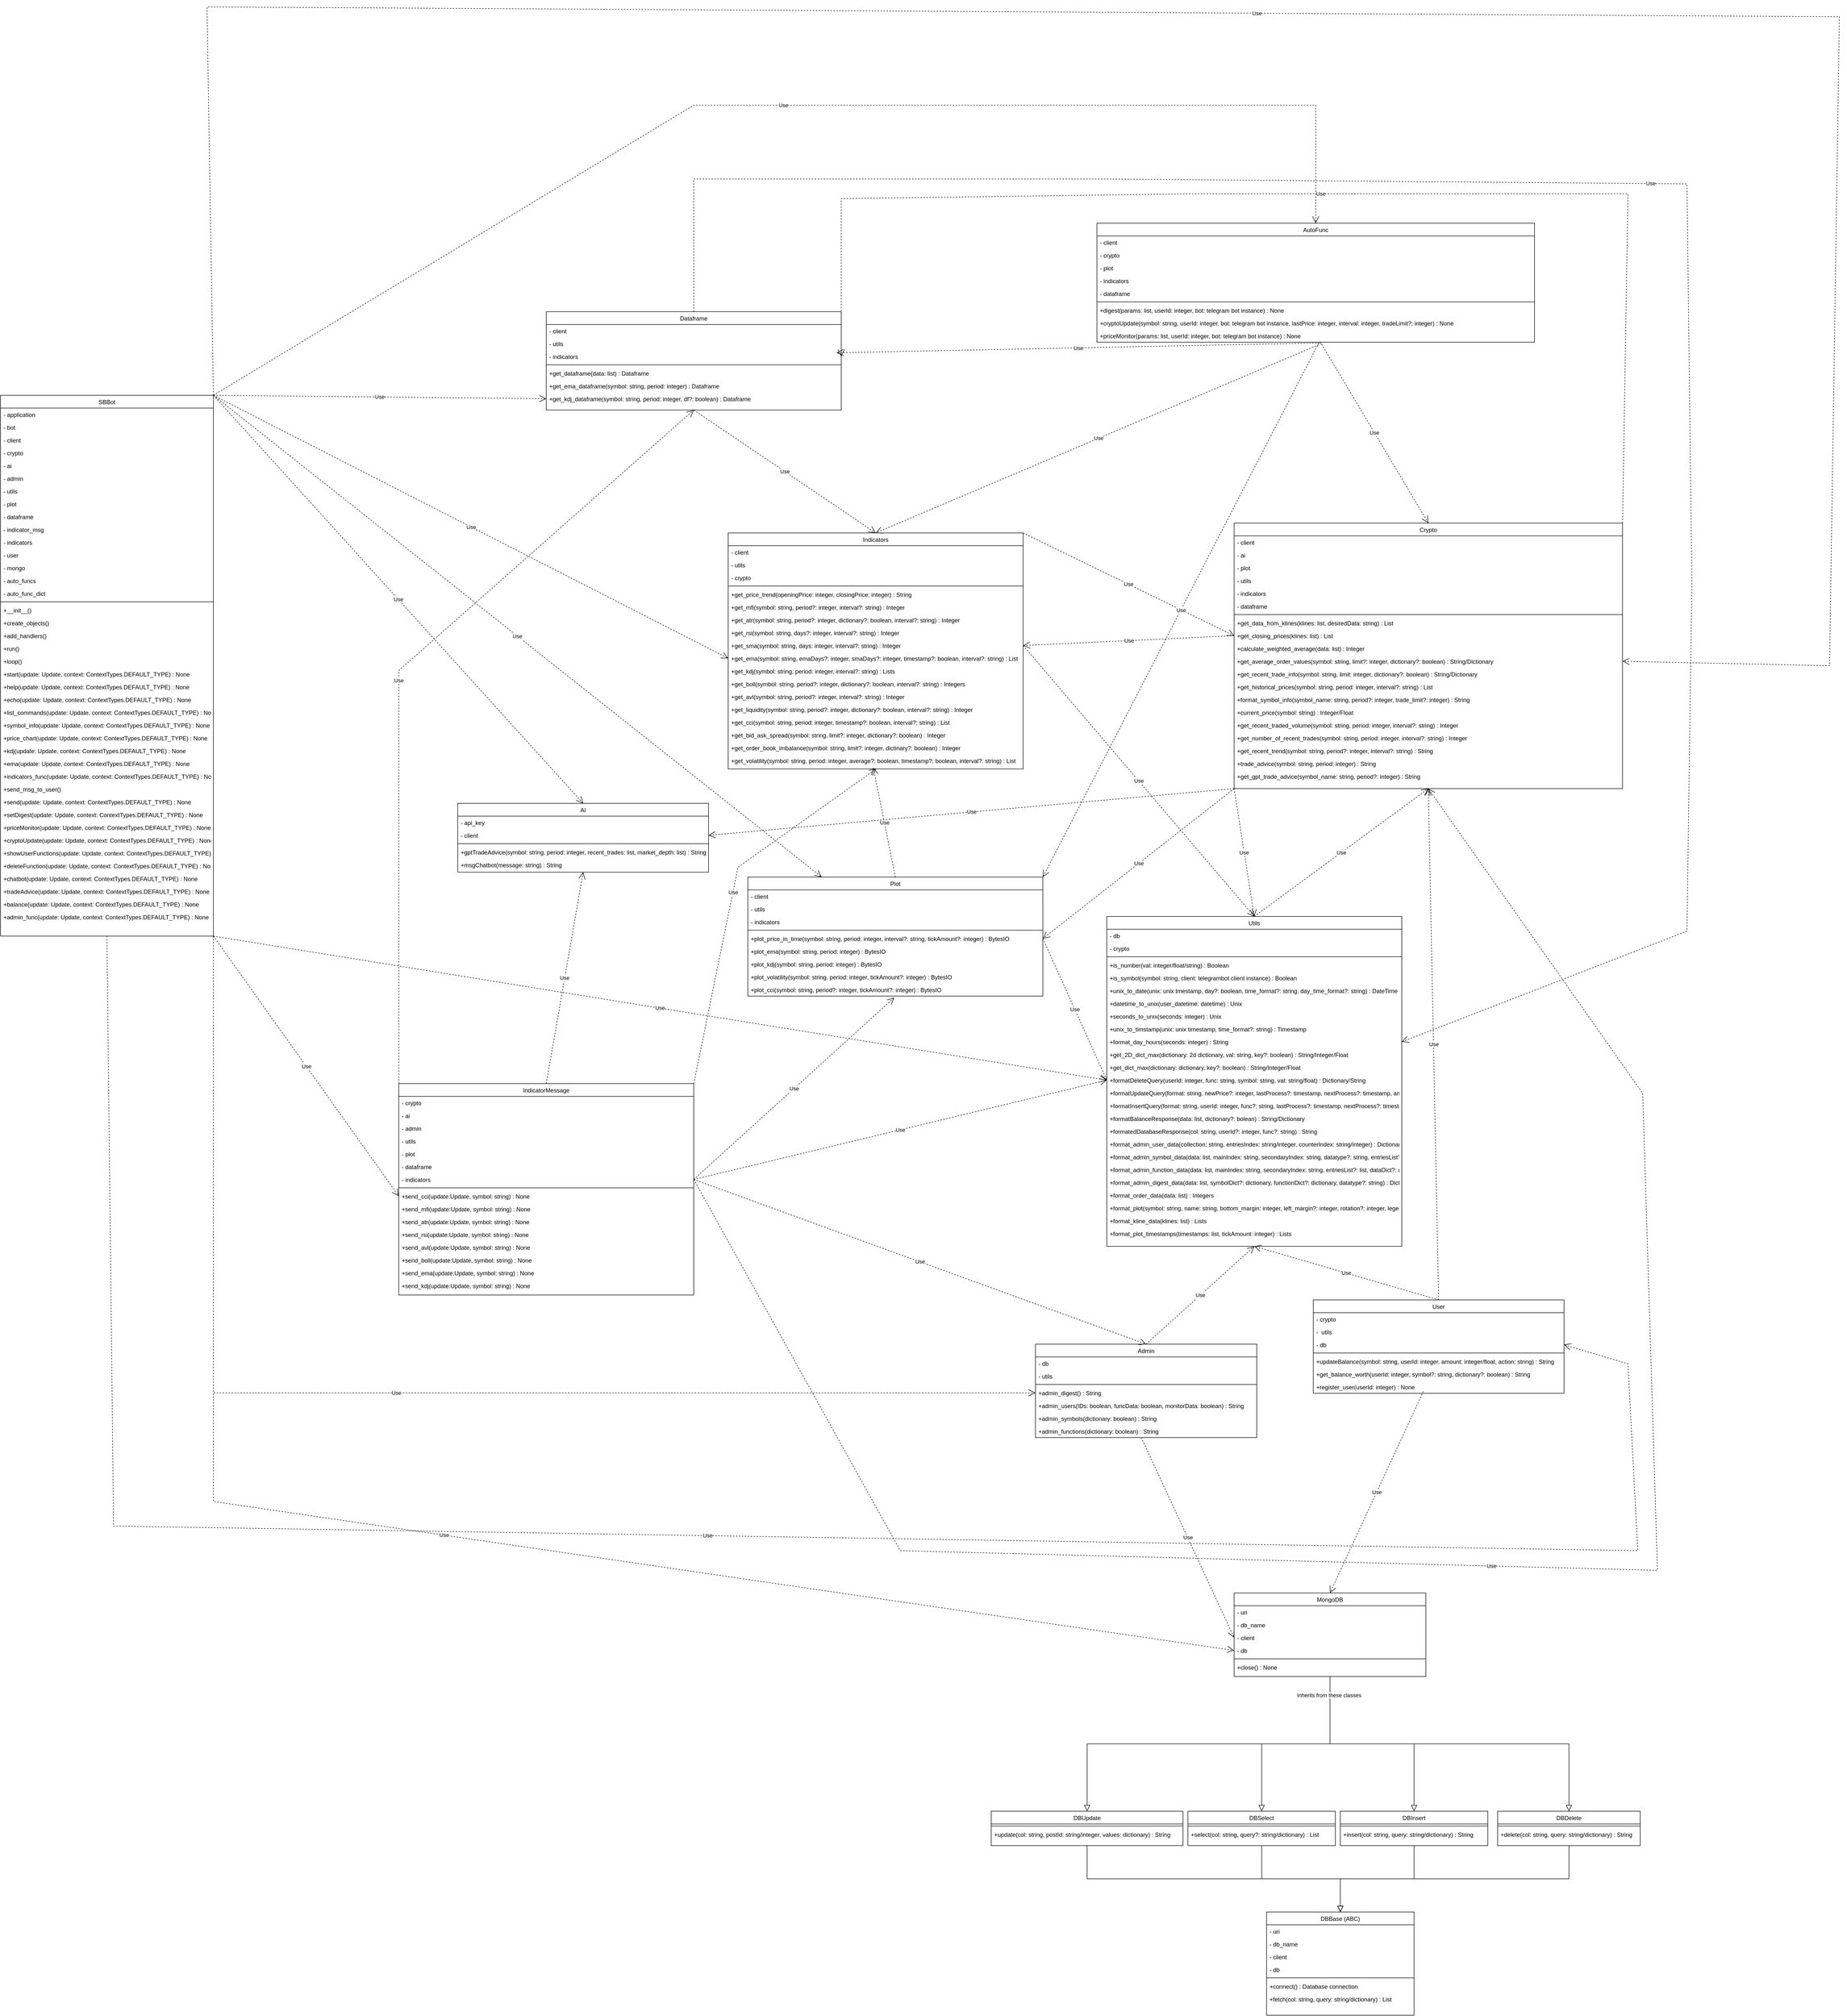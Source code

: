 <mxfile version="26.2.13">
  <diagram id="C5RBs43oDa-KdzZeNtuy" name="Page-1">
    <mxGraphModel dx="386" dy="-33" grid="1" gridSize="10" guides="1" tooltips="1" connect="1" arrows="1" fold="1" page="1" pageScale="1" pageWidth="827" pageHeight="1169" math="0" shadow="0">
      <root>
        <mxCell id="WIyWlLk6GJQsqaUBKTNV-0" />
        <mxCell id="WIyWlLk6GJQsqaUBKTNV-1" parent="WIyWlLk6GJQsqaUBKTNV-0" />
        <mxCell id="zkfFHV4jXpPFQw0GAbJ--12" value="" style="endArrow=block;endSize=10;endFill=0;shadow=0;strokeWidth=1;rounded=0;curved=0;edgeStyle=elbowEdgeStyle;elbow=vertical;entryX=0.5;entryY=0;entryDx=0;entryDy=0;exitX=0.5;exitY=1;exitDx=0;exitDy=0;" parent="WIyWlLk6GJQsqaUBKTNV-1" source="RL4t7NYnWrRxKTSRMrba-240" target="RL4t7NYnWrRxKTSRMrba-226" edge="1">
          <mxGeometry width="160" relative="1" as="geometry">
            <mxPoint x="3100" y="5092" as="sourcePoint" />
            <mxPoint x="3200" y="4990" as="targetPoint" />
          </mxGeometry>
        </mxCell>
        <mxCell id="zkfFHV4jXpPFQw0GAbJ--13" value="Admin" style="swimlane;fontStyle=0;align=center;verticalAlign=top;childLayout=stackLayout;horizontal=1;startSize=26;horizontalStack=0;resizeParent=1;resizeLast=0;collapsible=1;marginBottom=0;rounded=0;shadow=0;strokeWidth=1;" parent="WIyWlLk6GJQsqaUBKTNV-1" vertex="1">
          <mxGeometry x="3355" y="4170" width="450" height="190" as="geometry">
            <mxRectangle x="340" y="380" width="170" height="26" as="alternateBounds" />
          </mxGeometry>
        </mxCell>
        <mxCell id="zkfFHV4jXpPFQw0GAbJ--14" value="- db" style="text;align=left;verticalAlign=top;spacingLeft=4;spacingRight=4;overflow=hidden;rotatable=0;points=[[0,0.5],[1,0.5]];portConstraint=eastwest;" parent="zkfFHV4jXpPFQw0GAbJ--13" vertex="1">
          <mxGeometry y="26" width="450" height="26" as="geometry" />
        </mxCell>
        <mxCell id="RL4t7NYnWrRxKTSRMrba-46" value="- utils" style="text;align=left;verticalAlign=top;spacingLeft=4;spacingRight=4;overflow=hidden;rotatable=0;points=[[0,0.5],[1,0.5]];portConstraint=eastwest;" parent="zkfFHV4jXpPFQw0GAbJ--13" vertex="1">
          <mxGeometry y="52" width="450" height="26" as="geometry" />
        </mxCell>
        <mxCell id="zkfFHV4jXpPFQw0GAbJ--15" value="" style="line;html=1;strokeWidth=1;align=left;verticalAlign=middle;spacingTop=-1;spacingLeft=3;spacingRight=3;rotatable=0;labelPosition=right;points=[];portConstraint=eastwest;" parent="zkfFHV4jXpPFQw0GAbJ--13" vertex="1">
          <mxGeometry y="78" width="450" height="8" as="geometry" />
        </mxCell>
        <mxCell id="RL4t7NYnWrRxKTSRMrba-44" value="+admin_digest() : String" style="text;align=left;verticalAlign=top;spacingLeft=4;spacingRight=4;overflow=hidden;rotatable=0;points=[[0,0.5],[1,0.5]];portConstraint=eastwest;" parent="zkfFHV4jXpPFQw0GAbJ--13" vertex="1">
          <mxGeometry y="86" width="450" height="26" as="geometry" />
        </mxCell>
        <mxCell id="RL4t7NYnWrRxKTSRMrba-45" value="+admin_users(IDs: boolean, funcData: boolean, monitorData: boolean) : String" style="text;align=left;verticalAlign=top;spacingLeft=4;spacingRight=4;overflow=hidden;rotatable=0;points=[[0,0.5],[1,0.5]];portConstraint=eastwest;" parent="zkfFHV4jXpPFQw0GAbJ--13" vertex="1">
          <mxGeometry y="112" width="450" height="26" as="geometry" />
        </mxCell>
        <mxCell id="RL4t7NYnWrRxKTSRMrba-47" value="+admin_symbols(dictionary: boolean) : String" style="text;align=left;verticalAlign=top;spacingLeft=4;spacingRight=4;overflow=hidden;rotatable=0;points=[[0,0.5],[1,0.5]];portConstraint=eastwest;" parent="zkfFHV4jXpPFQw0GAbJ--13" vertex="1">
          <mxGeometry y="138" width="450" height="26" as="geometry" />
        </mxCell>
        <mxCell id="RL4t7NYnWrRxKTSRMrba-48" value="+admin_functions(dictionary: boolean) : String" style="text;align=left;verticalAlign=top;spacingLeft=4;spacingRight=4;overflow=hidden;rotatable=0;points=[[0,0.5],[1,0.5]];portConstraint=eastwest;" parent="zkfFHV4jXpPFQw0GAbJ--13" vertex="1">
          <mxGeometry y="164" width="450" height="26" as="geometry" />
        </mxCell>
        <mxCell id="zkfFHV4jXpPFQw0GAbJ--17" value="SBBot" style="swimlane;fontStyle=0;align=center;verticalAlign=top;childLayout=stackLayout;horizontal=1;startSize=26;horizontalStack=0;resizeParent=1;resizeLast=0;collapsible=1;marginBottom=0;rounded=0;shadow=0;strokeWidth=1;" parent="WIyWlLk6GJQsqaUBKTNV-1" vertex="1">
          <mxGeometry x="1250" y="2240" width="433" height="1100" as="geometry">
            <mxRectangle x="550" y="140" width="160" height="26" as="alternateBounds" />
          </mxGeometry>
        </mxCell>
        <mxCell id="zkfFHV4jXpPFQw0GAbJ--18" value="- application" style="text;align=left;verticalAlign=top;spacingLeft=4;spacingRight=4;overflow=hidden;rotatable=0;points=[[0,0.5],[1,0.5]];portConstraint=eastwest;" parent="zkfFHV4jXpPFQw0GAbJ--17" vertex="1">
          <mxGeometry y="26" width="433" height="26" as="geometry" />
        </mxCell>
        <mxCell id="zkfFHV4jXpPFQw0GAbJ--19" value="- bot" style="text;align=left;verticalAlign=top;spacingLeft=4;spacingRight=4;overflow=hidden;rotatable=0;points=[[0,0.5],[1,0.5]];portConstraint=eastwest;rounded=0;shadow=0;html=0;" parent="zkfFHV4jXpPFQw0GAbJ--17" vertex="1">
          <mxGeometry y="52" width="433" height="26" as="geometry" />
        </mxCell>
        <mxCell id="zkfFHV4jXpPFQw0GAbJ--20" value="- client" style="text;align=left;verticalAlign=top;spacingLeft=4;spacingRight=4;overflow=hidden;rotatable=0;points=[[0,0.5],[1,0.5]];portConstraint=eastwest;rounded=0;shadow=0;html=0;" parent="zkfFHV4jXpPFQw0GAbJ--17" vertex="1">
          <mxGeometry y="78" width="433" height="26" as="geometry" />
        </mxCell>
        <mxCell id="zkfFHV4jXpPFQw0GAbJ--21" value="- crypto" style="text;align=left;verticalAlign=top;spacingLeft=4;spacingRight=4;overflow=hidden;rotatable=0;points=[[0,0.5],[1,0.5]];portConstraint=eastwest;rounded=0;shadow=0;html=0;" parent="zkfFHV4jXpPFQw0GAbJ--17" vertex="1">
          <mxGeometry y="104" width="433" height="26" as="geometry" />
        </mxCell>
        <mxCell id="RL4t7NYnWrRxKTSRMrba-26" value="- ai" style="text;align=left;verticalAlign=top;spacingLeft=4;spacingRight=4;overflow=hidden;rotatable=0;points=[[0,0.5],[1,0.5]];portConstraint=eastwest;rounded=0;shadow=0;html=0;" parent="zkfFHV4jXpPFQw0GAbJ--17" vertex="1">
          <mxGeometry y="130" width="433" height="26" as="geometry" />
        </mxCell>
        <mxCell id="RL4t7NYnWrRxKTSRMrba-27" value="- admin" style="text;align=left;verticalAlign=top;spacingLeft=4;spacingRight=4;overflow=hidden;rotatable=0;points=[[0,0.5],[1,0.5]];portConstraint=eastwest;rounded=0;shadow=0;html=0;" parent="zkfFHV4jXpPFQw0GAbJ--17" vertex="1">
          <mxGeometry y="156" width="433" height="26" as="geometry" />
        </mxCell>
        <mxCell id="RL4t7NYnWrRxKTSRMrba-29" value="- utils" style="text;align=left;verticalAlign=top;spacingLeft=4;spacingRight=4;overflow=hidden;rotatable=0;points=[[0,0.5],[1,0.5]];portConstraint=eastwest;rounded=0;shadow=0;html=0;" parent="zkfFHV4jXpPFQw0GAbJ--17" vertex="1">
          <mxGeometry y="182" width="433" height="26" as="geometry" />
        </mxCell>
        <mxCell id="RL4t7NYnWrRxKTSRMrba-31" value="- plot" style="text;align=left;verticalAlign=top;spacingLeft=4;spacingRight=4;overflow=hidden;rotatable=0;points=[[0,0.5],[1,0.5]];portConstraint=eastwest;rounded=0;shadow=0;html=0;" parent="zkfFHV4jXpPFQw0GAbJ--17" vertex="1">
          <mxGeometry y="208" width="433" height="26" as="geometry" />
        </mxCell>
        <mxCell id="RL4t7NYnWrRxKTSRMrba-30" value="- dataframe" style="text;align=left;verticalAlign=top;spacingLeft=4;spacingRight=4;overflow=hidden;rotatable=0;points=[[0,0.5],[1,0.5]];portConstraint=eastwest;rounded=0;shadow=0;html=0;" parent="zkfFHV4jXpPFQw0GAbJ--17" vertex="1">
          <mxGeometry y="234" width="433" height="26" as="geometry" />
        </mxCell>
        <mxCell id="RL4t7NYnWrRxKTSRMrba-28" value="- indicator_msg" style="text;align=left;verticalAlign=top;spacingLeft=4;spacingRight=4;overflow=hidden;rotatable=0;points=[[0,0.5],[1,0.5]];portConstraint=eastwest;rounded=0;shadow=0;html=0;" parent="zkfFHV4jXpPFQw0GAbJ--17" vertex="1">
          <mxGeometry y="260" width="433" height="26" as="geometry" />
        </mxCell>
        <mxCell id="RL4t7NYnWrRxKTSRMrba-32" value="- indicators" style="text;align=left;verticalAlign=top;spacingLeft=4;spacingRight=4;overflow=hidden;rotatable=0;points=[[0,0.5],[1,0.5]];portConstraint=eastwest;rounded=0;shadow=0;html=0;" parent="zkfFHV4jXpPFQw0GAbJ--17" vertex="1">
          <mxGeometry y="286" width="433" height="26" as="geometry" />
        </mxCell>
        <mxCell id="RL4t7NYnWrRxKTSRMrba-33" value="- user" style="text;align=left;verticalAlign=top;spacingLeft=4;spacingRight=4;overflow=hidden;rotatable=0;points=[[0,0.5],[1,0.5]];portConstraint=eastwest;rounded=0;shadow=0;html=0;" parent="zkfFHV4jXpPFQw0GAbJ--17" vertex="1">
          <mxGeometry y="312" width="433" height="26" as="geometry" />
        </mxCell>
        <mxCell id="RL4t7NYnWrRxKTSRMrba-36" value="- mongo" style="text;align=left;verticalAlign=top;spacingLeft=4;spacingRight=4;overflow=hidden;rotatable=0;points=[[0,0.5],[1,0.5]];portConstraint=eastwest;rounded=0;shadow=0;html=0;" parent="zkfFHV4jXpPFQw0GAbJ--17" vertex="1">
          <mxGeometry y="338" width="433" height="26" as="geometry" />
        </mxCell>
        <mxCell id="RL4t7NYnWrRxKTSRMrba-35" value="- auto_funcs" style="text;align=left;verticalAlign=top;spacingLeft=4;spacingRight=4;overflow=hidden;rotatable=0;points=[[0,0.5],[1,0.5]];portConstraint=eastwest;rounded=0;shadow=0;html=0;" parent="zkfFHV4jXpPFQw0GAbJ--17" vertex="1">
          <mxGeometry y="364" width="433" height="26" as="geometry" />
        </mxCell>
        <mxCell id="RL4t7NYnWrRxKTSRMrba-34" value="- auto_func_dict" style="text;align=left;verticalAlign=top;spacingLeft=4;spacingRight=4;overflow=hidden;rotatable=0;points=[[0,0.5],[1,0.5]];portConstraint=eastwest;rounded=0;shadow=0;html=0;" parent="zkfFHV4jXpPFQw0GAbJ--17" vertex="1">
          <mxGeometry y="390" width="433" height="26" as="geometry" />
        </mxCell>
        <mxCell id="zkfFHV4jXpPFQw0GAbJ--23" value="" style="line;html=1;strokeWidth=1;align=left;verticalAlign=middle;spacingTop=-1;spacingLeft=3;spacingRight=3;rotatable=0;labelPosition=right;points=[];portConstraint=eastwest;" parent="zkfFHV4jXpPFQw0GAbJ--17" vertex="1">
          <mxGeometry y="416" width="433" height="8" as="geometry" />
        </mxCell>
        <mxCell id="zkfFHV4jXpPFQw0GAbJ--24" value="+__init__()" style="text;align=left;verticalAlign=top;spacingLeft=4;spacingRight=4;overflow=hidden;rotatable=0;points=[[0,0.5],[1,0.5]];portConstraint=eastwest;" parent="zkfFHV4jXpPFQw0GAbJ--17" vertex="1">
          <mxGeometry y="424" width="433" height="26" as="geometry" />
        </mxCell>
        <mxCell id="zkfFHV4jXpPFQw0GAbJ--25" value="+create_objects()" style="text;align=left;verticalAlign=top;spacingLeft=4;spacingRight=4;overflow=hidden;rotatable=0;points=[[0,0.5],[1,0.5]];portConstraint=eastwest;" parent="zkfFHV4jXpPFQw0GAbJ--17" vertex="1">
          <mxGeometry y="450" width="433" height="26" as="geometry" />
        </mxCell>
        <mxCell id="RL4t7NYnWrRxKTSRMrba-24" value="+add_handlers()" style="text;align=left;verticalAlign=top;spacingLeft=4;spacingRight=4;overflow=hidden;rotatable=0;points=[[0,0.5],[1,0.5]];portConstraint=eastwest;" parent="zkfFHV4jXpPFQw0GAbJ--17" vertex="1">
          <mxGeometry y="476" width="433" height="26" as="geometry" />
        </mxCell>
        <mxCell id="RL4t7NYnWrRxKTSRMrba-2" value="+run()" style="text;align=left;verticalAlign=top;spacingLeft=4;spacingRight=4;overflow=hidden;rotatable=0;points=[[0,0.5],[1,0.5]];portConstraint=eastwest;" parent="zkfFHV4jXpPFQw0GAbJ--17" vertex="1">
          <mxGeometry y="502" width="433" height="26" as="geometry" />
        </mxCell>
        <mxCell id="RL4t7NYnWrRxKTSRMrba-3" value="+loop()" style="text;align=left;verticalAlign=top;spacingLeft=4;spacingRight=4;overflow=hidden;rotatable=0;points=[[0,0.5],[1,0.5]];portConstraint=eastwest;" parent="zkfFHV4jXpPFQw0GAbJ--17" vertex="1">
          <mxGeometry y="528" width="433" height="26" as="geometry" />
        </mxCell>
        <mxCell id="RL4t7NYnWrRxKTSRMrba-4" value="+start(update: Update, context: ContextTypes.DEFAULT_TYPE) : None" style="text;align=left;verticalAlign=top;spacingLeft=4;spacingRight=4;overflow=hidden;rotatable=0;points=[[0,0.5],[1,0.5]];portConstraint=eastwest;" parent="zkfFHV4jXpPFQw0GAbJ--17" vertex="1">
          <mxGeometry y="554" width="433" height="26" as="geometry" />
        </mxCell>
        <mxCell id="RL4t7NYnWrRxKTSRMrba-5" value="+help(update: Update, context: ContextTypes.DEFAULT_TYPE) : None" style="text;align=left;verticalAlign=top;spacingLeft=4;spacingRight=4;overflow=hidden;rotatable=0;points=[[0,0.5],[1,0.5]];portConstraint=eastwest;" parent="zkfFHV4jXpPFQw0GAbJ--17" vertex="1">
          <mxGeometry y="580" width="433" height="26" as="geometry" />
        </mxCell>
        <mxCell id="RL4t7NYnWrRxKTSRMrba-6" value="+echo(update: Update, context: ContextTypes.DEFAULT_TYPE) : None" style="text;align=left;verticalAlign=top;spacingLeft=4;spacingRight=4;overflow=hidden;rotatable=0;points=[[0,0.5],[1,0.5]];portConstraint=eastwest;" parent="zkfFHV4jXpPFQw0GAbJ--17" vertex="1">
          <mxGeometry y="606" width="433" height="26" as="geometry" />
        </mxCell>
        <mxCell id="RL4t7NYnWrRxKTSRMrba-7" value="+list_commands(update: Update, context: ContextTypes.DEFAULT_TYPE) : None" style="text;align=left;verticalAlign=top;spacingLeft=4;spacingRight=4;overflow=hidden;rotatable=0;points=[[0,0.5],[1,0.5]];portConstraint=eastwest;" parent="zkfFHV4jXpPFQw0GAbJ--17" vertex="1">
          <mxGeometry y="632" width="433" height="26" as="geometry" />
        </mxCell>
        <mxCell id="RL4t7NYnWrRxKTSRMrba-8" value="+symbol_info(update: Update, context: ContextTypes.DEFAULT_TYPE) : None" style="text;align=left;verticalAlign=top;spacingLeft=4;spacingRight=4;overflow=hidden;rotatable=0;points=[[0,0.5],[1,0.5]];portConstraint=eastwest;" parent="zkfFHV4jXpPFQw0GAbJ--17" vertex="1">
          <mxGeometry y="658" width="433" height="26" as="geometry" />
        </mxCell>
        <mxCell id="RL4t7NYnWrRxKTSRMrba-9" value="+price_chart(update: Update, context: ContextTypes.DEFAULT_TYPE) : None" style="text;align=left;verticalAlign=top;spacingLeft=4;spacingRight=4;overflow=hidden;rotatable=0;points=[[0,0.5],[1,0.5]];portConstraint=eastwest;" parent="zkfFHV4jXpPFQw0GAbJ--17" vertex="1">
          <mxGeometry y="684" width="433" height="26" as="geometry" />
        </mxCell>
        <mxCell id="RL4t7NYnWrRxKTSRMrba-10" value="+kdj(update: Update, context: ContextTypes.DEFAULT_TYPE) : None" style="text;align=left;verticalAlign=top;spacingLeft=4;spacingRight=4;overflow=hidden;rotatable=0;points=[[0,0.5],[1,0.5]];portConstraint=eastwest;" parent="zkfFHV4jXpPFQw0GAbJ--17" vertex="1">
          <mxGeometry y="710" width="433" height="26" as="geometry" />
        </mxCell>
        <mxCell id="RL4t7NYnWrRxKTSRMrba-11" value="+ema(update: Update, context: ContextTypes.DEFAULT_TYPE) : None" style="text;align=left;verticalAlign=top;spacingLeft=4;spacingRight=4;overflow=hidden;rotatable=0;points=[[0,0.5],[1,0.5]];portConstraint=eastwest;" parent="zkfFHV4jXpPFQw0GAbJ--17" vertex="1">
          <mxGeometry y="736" width="433" height="26" as="geometry" />
        </mxCell>
        <mxCell id="RL4t7NYnWrRxKTSRMrba-12" value="+indicators_func(update: Update, context: ContextTypes.DEFAULT_TYPE) : None" style="text;align=left;verticalAlign=top;spacingLeft=4;spacingRight=4;overflow=hidden;rotatable=0;points=[[0,0.5],[1,0.5]];portConstraint=eastwest;" parent="zkfFHV4jXpPFQw0GAbJ--17" vertex="1">
          <mxGeometry y="762" width="433" height="26" as="geometry" />
        </mxCell>
        <mxCell id="RL4t7NYnWrRxKTSRMrba-13" value="+send_msg_to_user()" style="text;align=left;verticalAlign=top;spacingLeft=4;spacingRight=4;overflow=hidden;rotatable=0;points=[[0,0.5],[1,0.5]];portConstraint=eastwest;" parent="zkfFHV4jXpPFQw0GAbJ--17" vertex="1">
          <mxGeometry y="788" width="433" height="26" as="geometry" />
        </mxCell>
        <mxCell id="RL4t7NYnWrRxKTSRMrba-14" value="+send(update: Update, context: ContextTypes.DEFAULT_TYPE) : None" style="text;align=left;verticalAlign=top;spacingLeft=4;spacingRight=4;overflow=hidden;rotatable=0;points=[[0,0.5],[1,0.5]];portConstraint=eastwest;" parent="zkfFHV4jXpPFQw0GAbJ--17" vertex="1">
          <mxGeometry y="814" width="433" height="26" as="geometry" />
        </mxCell>
        <mxCell id="RL4t7NYnWrRxKTSRMrba-15" value="+setDigest(update: Update, context: ContextTypes.DEFAULT_TYPE) : None" style="text;align=left;verticalAlign=top;spacingLeft=4;spacingRight=4;overflow=hidden;rotatable=0;points=[[0,0.5],[1,0.5]];portConstraint=eastwest;" parent="zkfFHV4jXpPFQw0GAbJ--17" vertex="1">
          <mxGeometry y="840" width="433" height="26" as="geometry" />
        </mxCell>
        <mxCell id="RL4t7NYnWrRxKTSRMrba-16" value="+priceMonitor(update: Update, context: ContextTypes.DEFAULT_TYPE) : None&#xa;" style="text;align=left;verticalAlign=top;spacingLeft=4;spacingRight=4;overflow=hidden;rotatable=0;points=[[0,0.5],[1,0.5]];portConstraint=eastwest;" parent="zkfFHV4jXpPFQw0GAbJ--17" vertex="1">
          <mxGeometry y="866" width="433" height="26" as="geometry" />
        </mxCell>
        <mxCell id="RL4t7NYnWrRxKTSRMrba-17" value="+cryptoUpdate(update: Update, context: ContextTypes.DEFAULT_TYPE) : None" style="text;align=left;verticalAlign=top;spacingLeft=4;spacingRight=4;overflow=hidden;rotatable=0;points=[[0,0.5],[1,0.5]];portConstraint=eastwest;" parent="zkfFHV4jXpPFQw0GAbJ--17" vertex="1">
          <mxGeometry y="892" width="433" height="26" as="geometry" />
        </mxCell>
        <mxCell id="RL4t7NYnWrRxKTSRMrba-18" value="+showUserFunctions(update: Update, context: ContextTypes.DEFAULT_TYPE) : None" style="text;align=left;verticalAlign=top;spacingLeft=4;spacingRight=4;overflow=hidden;rotatable=0;points=[[0,0.5],[1,0.5]];portConstraint=eastwest;" parent="zkfFHV4jXpPFQw0GAbJ--17" vertex="1">
          <mxGeometry y="918" width="433" height="26" as="geometry" />
        </mxCell>
        <mxCell id="RL4t7NYnWrRxKTSRMrba-19" value="+deleteFunction(update: Update, context: ContextTypes.DEFAULT_TYPE) : None" style="text;align=left;verticalAlign=top;spacingLeft=4;spacingRight=4;overflow=hidden;rotatable=0;points=[[0,0.5],[1,0.5]];portConstraint=eastwest;" parent="zkfFHV4jXpPFQw0GAbJ--17" vertex="1">
          <mxGeometry y="944" width="433" height="26" as="geometry" />
        </mxCell>
        <mxCell id="RL4t7NYnWrRxKTSRMrba-20" value="+chatbot(update: Update, context: ContextTypes.DEFAULT_TYPE) : None" style="text;align=left;verticalAlign=top;spacingLeft=4;spacingRight=4;overflow=hidden;rotatable=0;points=[[0,0.5],[1,0.5]];portConstraint=eastwest;" parent="zkfFHV4jXpPFQw0GAbJ--17" vertex="1">
          <mxGeometry y="970" width="433" height="26" as="geometry" />
        </mxCell>
        <mxCell id="RL4t7NYnWrRxKTSRMrba-21" value="+tradeAdvice(update: Update, context: ContextTypes.DEFAULT_TYPE) : None" style="text;align=left;verticalAlign=top;spacingLeft=4;spacingRight=4;overflow=hidden;rotatable=0;points=[[0,0.5],[1,0.5]];portConstraint=eastwest;" parent="zkfFHV4jXpPFQw0GAbJ--17" vertex="1">
          <mxGeometry y="996" width="433" height="26" as="geometry" />
        </mxCell>
        <mxCell id="RL4t7NYnWrRxKTSRMrba-22" value="+balance(update: Update, context: ContextTypes.DEFAULT_TYPE) : None" style="text;align=left;verticalAlign=top;spacingLeft=4;spacingRight=4;overflow=hidden;rotatable=0;points=[[0,0.5],[1,0.5]];portConstraint=eastwest;" parent="zkfFHV4jXpPFQw0GAbJ--17" vertex="1">
          <mxGeometry y="1022" width="433" height="26" as="geometry" />
        </mxCell>
        <mxCell id="RL4t7NYnWrRxKTSRMrba-23" value="+admin_func(update: Update, context: ContextTypes.DEFAULT_TYPE) : None" style="text;align=left;verticalAlign=top;spacingLeft=4;spacingRight=4;overflow=hidden;rotatable=0;points=[[0,0.5],[1,0.5]];portConstraint=eastwest;" parent="zkfFHV4jXpPFQw0GAbJ--17" vertex="1">
          <mxGeometry y="1048" width="433" height="26" as="geometry" />
        </mxCell>
        <mxCell id="RL4t7NYnWrRxKTSRMrba-49" value="User" style="swimlane;fontStyle=0;align=center;verticalAlign=top;childLayout=stackLayout;horizontal=1;startSize=26;horizontalStack=0;resizeParent=1;resizeLast=0;collapsible=1;marginBottom=0;rounded=0;shadow=0;strokeWidth=1;" parent="WIyWlLk6GJQsqaUBKTNV-1" vertex="1">
          <mxGeometry x="3920" y="4080" width="510" height="190" as="geometry">
            <mxRectangle x="340" y="380" width="170" height="26" as="alternateBounds" />
          </mxGeometry>
        </mxCell>
        <mxCell id="RL4t7NYnWrRxKTSRMrba-51" value="- crypto" style="text;align=left;verticalAlign=top;spacingLeft=4;spacingRight=4;overflow=hidden;rotatable=0;points=[[0,0.5],[1,0.5]];portConstraint=eastwest;" parent="RL4t7NYnWrRxKTSRMrba-49" vertex="1">
          <mxGeometry y="26" width="510" height="26" as="geometry" />
        </mxCell>
        <mxCell id="RL4t7NYnWrRxKTSRMrba-63" value="-  utils" style="text;align=left;verticalAlign=top;spacingLeft=4;spacingRight=4;overflow=hidden;rotatable=0;points=[[0,0.5],[1,0.5]];portConstraint=eastwest;" parent="RL4t7NYnWrRxKTSRMrba-49" vertex="1">
          <mxGeometry y="52" width="510" height="26" as="geometry" />
        </mxCell>
        <mxCell id="RL4t7NYnWrRxKTSRMrba-50" value="- db" style="text;align=left;verticalAlign=top;spacingLeft=4;spacingRight=4;overflow=hidden;rotatable=0;points=[[0,0.5],[1,0.5]];portConstraint=eastwest;" parent="RL4t7NYnWrRxKTSRMrba-49" vertex="1">
          <mxGeometry y="78" width="510" height="26" as="geometry" />
        </mxCell>
        <mxCell id="RL4t7NYnWrRxKTSRMrba-52" value="" style="line;html=1;strokeWidth=1;align=left;verticalAlign=middle;spacingTop=-1;spacingLeft=3;spacingRight=3;rotatable=0;labelPosition=right;points=[];portConstraint=eastwest;" parent="RL4t7NYnWrRxKTSRMrba-49" vertex="1">
          <mxGeometry y="104" width="510" height="8" as="geometry" />
        </mxCell>
        <mxCell id="RL4t7NYnWrRxKTSRMrba-53" value="+updateBalance(symbol: string, userId: integer, amount: integer/float, action: string) : String" style="text;align=left;verticalAlign=top;spacingLeft=4;spacingRight=4;overflow=hidden;rotatable=0;points=[[0,0.5],[1,0.5]];portConstraint=eastwest;" parent="RL4t7NYnWrRxKTSRMrba-49" vertex="1">
          <mxGeometry y="112" width="510" height="26" as="geometry" />
        </mxCell>
        <mxCell id="RL4t7NYnWrRxKTSRMrba-54" value="+get_balance_worth(userId: integer, symbol?: string, dictionary?: boolean) : String" style="text;align=left;verticalAlign=top;spacingLeft=4;spacingRight=4;overflow=hidden;rotatable=0;points=[[0,0.5],[1,0.5]];portConstraint=eastwest;" parent="RL4t7NYnWrRxKTSRMrba-49" vertex="1">
          <mxGeometry y="138" width="510" height="26" as="geometry" />
        </mxCell>
        <mxCell id="RL4t7NYnWrRxKTSRMrba-71" value="+register_user(userId: integer) : None" style="text;align=left;verticalAlign=top;spacingLeft=4;spacingRight=4;overflow=hidden;rotatable=0;points=[[0,0.5],[1,0.5]];portConstraint=eastwest;" parent="RL4t7NYnWrRxKTSRMrba-49" vertex="1">
          <mxGeometry y="164" width="510" height="26" as="geometry" />
        </mxCell>
        <mxCell id="RL4t7NYnWrRxKTSRMrba-57" value="AI" style="swimlane;fontStyle=0;align=center;verticalAlign=top;childLayout=stackLayout;horizontal=1;startSize=26;horizontalStack=0;resizeParent=1;resizeLast=0;collapsible=1;marginBottom=0;rounded=0;shadow=0;strokeWidth=1;" parent="WIyWlLk6GJQsqaUBKTNV-1" vertex="1">
          <mxGeometry x="2180" y="3070" width="510" height="140" as="geometry">
            <mxRectangle x="340" y="380" width="170" height="26" as="alternateBounds" />
          </mxGeometry>
        </mxCell>
        <mxCell id="RL4t7NYnWrRxKTSRMrba-58" value="- api_key" style="text;align=left;verticalAlign=top;spacingLeft=4;spacingRight=4;overflow=hidden;rotatable=0;points=[[0,0.5],[1,0.5]];portConstraint=eastwest;" parent="RL4t7NYnWrRxKTSRMrba-57" vertex="1">
          <mxGeometry y="26" width="510" height="26" as="geometry" />
        </mxCell>
        <mxCell id="RL4t7NYnWrRxKTSRMrba-59" value="- client" style="text;align=left;verticalAlign=top;spacingLeft=4;spacingRight=4;overflow=hidden;rotatable=0;points=[[0,0.5],[1,0.5]];portConstraint=eastwest;" parent="RL4t7NYnWrRxKTSRMrba-57" vertex="1">
          <mxGeometry y="52" width="510" height="26" as="geometry" />
        </mxCell>
        <mxCell id="RL4t7NYnWrRxKTSRMrba-60" value="" style="line;html=1;strokeWidth=1;align=left;verticalAlign=middle;spacingTop=-1;spacingLeft=3;spacingRight=3;rotatable=0;labelPosition=right;points=[];portConstraint=eastwest;" parent="RL4t7NYnWrRxKTSRMrba-57" vertex="1">
          <mxGeometry y="78" width="510" height="8" as="geometry" />
        </mxCell>
        <mxCell id="RL4t7NYnWrRxKTSRMrba-61" value="+gptTradeAdvice(symbol: string, period: integer, recent_trades: list, market_depth: list) : String" style="text;align=left;verticalAlign=top;spacingLeft=4;spacingRight=4;overflow=hidden;rotatable=0;points=[[0,0.5],[1,0.5]];portConstraint=eastwest;" parent="RL4t7NYnWrRxKTSRMrba-57" vertex="1">
          <mxGeometry y="86" width="510" height="26" as="geometry" />
        </mxCell>
        <mxCell id="RL4t7NYnWrRxKTSRMrba-62" value="+msgChatbot(message: string) : String" style="text;align=left;verticalAlign=top;spacingLeft=4;spacingRight=4;overflow=hidden;rotatable=0;points=[[0,0.5],[1,0.5]];portConstraint=eastwest;" parent="RL4t7NYnWrRxKTSRMrba-57" vertex="1">
          <mxGeometry y="112" width="510" height="26" as="geometry" />
        </mxCell>
        <mxCell id="RL4t7NYnWrRxKTSRMrba-72" value="IndicatorMessage" style="swimlane;fontStyle=0;align=center;verticalAlign=top;childLayout=stackLayout;horizontal=1;startSize=26;horizontalStack=0;resizeParent=1;resizeLast=0;collapsible=1;marginBottom=0;rounded=0;shadow=0;strokeWidth=1;" parent="WIyWlLk6GJQsqaUBKTNV-1" vertex="1">
          <mxGeometry x="2060" y="3640" width="600" height="430" as="geometry">
            <mxRectangle x="340" y="380" width="170" height="26" as="alternateBounds" />
          </mxGeometry>
        </mxCell>
        <mxCell id="RL4t7NYnWrRxKTSRMrba-73" value="- crypto" style="text;align=left;verticalAlign=top;spacingLeft=4;spacingRight=4;overflow=hidden;rotatable=0;points=[[0,0.5],[1,0.5]];portConstraint=eastwest;" parent="RL4t7NYnWrRxKTSRMrba-72" vertex="1">
          <mxGeometry y="26" width="600" height="26" as="geometry" />
        </mxCell>
        <mxCell id="RL4t7NYnWrRxKTSRMrba-74" value="- ai" style="text;align=left;verticalAlign=top;spacingLeft=4;spacingRight=4;overflow=hidden;rotatable=0;points=[[0,0.5],[1,0.5]];portConstraint=eastwest;" parent="RL4t7NYnWrRxKTSRMrba-72" vertex="1">
          <mxGeometry y="52" width="600" height="26" as="geometry" />
        </mxCell>
        <mxCell id="RL4t7NYnWrRxKTSRMrba-94" value="- admin" style="text;align=left;verticalAlign=top;spacingLeft=4;spacingRight=4;overflow=hidden;rotatable=0;points=[[0,0.5],[1,0.5]];portConstraint=eastwest;" parent="RL4t7NYnWrRxKTSRMrba-72" vertex="1">
          <mxGeometry y="78" width="600" height="26" as="geometry" />
        </mxCell>
        <mxCell id="RL4t7NYnWrRxKTSRMrba-95" value="- utils" style="text;align=left;verticalAlign=top;spacingLeft=4;spacingRight=4;overflow=hidden;rotatable=0;points=[[0,0.5],[1,0.5]];portConstraint=eastwest;" parent="RL4t7NYnWrRxKTSRMrba-72" vertex="1">
          <mxGeometry y="104" width="600" height="26" as="geometry" />
        </mxCell>
        <mxCell id="RL4t7NYnWrRxKTSRMrba-97" value="- plot" style="text;align=left;verticalAlign=top;spacingLeft=4;spacingRight=4;overflow=hidden;rotatable=0;points=[[0,0.5],[1,0.5]];portConstraint=eastwest;" parent="RL4t7NYnWrRxKTSRMrba-72" vertex="1">
          <mxGeometry y="130" width="600" height="26" as="geometry" />
        </mxCell>
        <mxCell id="RL4t7NYnWrRxKTSRMrba-96" value="- dataframe" style="text;align=left;verticalAlign=top;spacingLeft=4;spacingRight=4;overflow=hidden;rotatable=0;points=[[0,0.5],[1,0.5]];portConstraint=eastwest;" parent="RL4t7NYnWrRxKTSRMrba-72" vertex="1">
          <mxGeometry y="156" width="600" height="26" as="geometry" />
        </mxCell>
        <mxCell id="RL4t7NYnWrRxKTSRMrba-75" value="- indicators" style="text;align=left;verticalAlign=top;spacingLeft=4;spacingRight=4;overflow=hidden;rotatable=0;points=[[0,0.5],[1,0.5]];portConstraint=eastwest;" parent="RL4t7NYnWrRxKTSRMrba-72" vertex="1">
          <mxGeometry y="182" width="600" height="26" as="geometry" />
        </mxCell>
        <mxCell id="RL4t7NYnWrRxKTSRMrba-76" value="" style="line;html=1;strokeWidth=1;align=left;verticalAlign=middle;spacingTop=-1;spacingLeft=3;spacingRight=3;rotatable=0;labelPosition=right;points=[];portConstraint=eastwest;" parent="RL4t7NYnWrRxKTSRMrba-72" vertex="1">
          <mxGeometry y="208" width="600" height="8" as="geometry" />
        </mxCell>
        <mxCell id="RL4t7NYnWrRxKTSRMrba-77" value="+send_cci(update:Update, symbol: string) : None" style="text;align=left;verticalAlign=top;spacingLeft=4;spacingRight=4;overflow=hidden;rotatable=0;points=[[0,0.5],[1,0.5]];portConstraint=eastwest;" parent="RL4t7NYnWrRxKTSRMrba-72" vertex="1">
          <mxGeometry y="216" width="600" height="26" as="geometry" />
        </mxCell>
        <mxCell id="RL4t7NYnWrRxKTSRMrba-78" value="+send_mfi(update:Update, symbol: string) : None" style="text;align=left;verticalAlign=top;spacingLeft=4;spacingRight=4;overflow=hidden;rotatable=0;points=[[0,0.5],[1,0.5]];portConstraint=eastwest;" parent="RL4t7NYnWrRxKTSRMrba-72" vertex="1">
          <mxGeometry y="242" width="600" height="26" as="geometry" />
        </mxCell>
        <mxCell id="RL4t7NYnWrRxKTSRMrba-79" value="+send_atr(update:Update, symbol: string) : None" style="text;align=left;verticalAlign=top;spacingLeft=4;spacingRight=4;overflow=hidden;rotatable=0;points=[[0,0.5],[1,0.5]];portConstraint=eastwest;" parent="RL4t7NYnWrRxKTSRMrba-72" vertex="1">
          <mxGeometry y="268" width="600" height="26" as="geometry" />
        </mxCell>
        <mxCell id="RL4t7NYnWrRxKTSRMrba-80" value="+send_rsi(update:Update, symbol: string) : None" style="text;align=left;verticalAlign=top;spacingLeft=4;spacingRight=4;overflow=hidden;rotatable=0;points=[[0,0.5],[1,0.5]];portConstraint=eastwest;" parent="RL4t7NYnWrRxKTSRMrba-72" vertex="1">
          <mxGeometry y="294" width="600" height="26" as="geometry" />
        </mxCell>
        <mxCell id="RL4t7NYnWrRxKTSRMrba-81" value="+send_avl(update:Update, symbol: string) : None" style="text;align=left;verticalAlign=top;spacingLeft=4;spacingRight=4;overflow=hidden;rotatable=0;points=[[0,0.5],[1,0.5]];portConstraint=eastwest;" parent="RL4t7NYnWrRxKTSRMrba-72" vertex="1">
          <mxGeometry y="320" width="600" height="26" as="geometry" />
        </mxCell>
        <mxCell id="RL4t7NYnWrRxKTSRMrba-98" value="+send_boll(update:Update, symbol: string) : None" style="text;align=left;verticalAlign=top;spacingLeft=4;spacingRight=4;overflow=hidden;rotatable=0;points=[[0,0.5],[1,0.5]];portConstraint=eastwest;" parent="RL4t7NYnWrRxKTSRMrba-72" vertex="1">
          <mxGeometry y="346" width="600" height="26" as="geometry" />
        </mxCell>
        <mxCell id="RL4t7NYnWrRxKTSRMrba-99" value="+send_ema(update:Update, symbol: string) : None" style="text;align=left;verticalAlign=top;spacingLeft=4;spacingRight=4;overflow=hidden;rotatable=0;points=[[0,0.5],[1,0.5]];portConstraint=eastwest;" parent="RL4t7NYnWrRxKTSRMrba-72" vertex="1">
          <mxGeometry y="372" width="600" height="26" as="geometry" />
        </mxCell>
        <mxCell id="RL4t7NYnWrRxKTSRMrba-100" value="+send_kdj(update:Update, symbol: string) : None" style="text;align=left;verticalAlign=top;spacingLeft=4;spacingRight=4;overflow=hidden;rotatable=0;points=[[0,0.5],[1,0.5]];portConstraint=eastwest;" parent="RL4t7NYnWrRxKTSRMrba-72" vertex="1">
          <mxGeometry y="398" width="600" height="26" as="geometry" />
        </mxCell>
        <mxCell id="RL4t7NYnWrRxKTSRMrba-83" value="Plot" style="swimlane;fontStyle=0;align=center;verticalAlign=top;childLayout=stackLayout;horizontal=1;startSize=26;horizontalStack=0;resizeParent=1;resizeLast=0;collapsible=1;marginBottom=0;rounded=0;shadow=0;strokeWidth=1;" parent="WIyWlLk6GJQsqaUBKTNV-1" vertex="1">
          <mxGeometry x="2770" y="3220" width="600" height="242" as="geometry">
            <mxRectangle x="340" y="380" width="170" height="26" as="alternateBounds" />
          </mxGeometry>
        </mxCell>
        <mxCell id="RL4t7NYnWrRxKTSRMrba-84" value="- client" style="text;align=left;verticalAlign=top;spacingLeft=4;spacingRight=4;overflow=hidden;rotatable=0;points=[[0,0.5],[1,0.5]];portConstraint=eastwest;" parent="RL4t7NYnWrRxKTSRMrba-83" vertex="1">
          <mxGeometry y="26" width="600" height="26" as="geometry" />
        </mxCell>
        <mxCell id="RL4t7NYnWrRxKTSRMrba-85" value="- utils" style="text;align=left;verticalAlign=top;spacingLeft=4;spacingRight=4;overflow=hidden;rotatable=0;points=[[0,0.5],[1,0.5]];portConstraint=eastwest;" parent="RL4t7NYnWrRxKTSRMrba-83" vertex="1">
          <mxGeometry y="52" width="600" height="26" as="geometry" />
        </mxCell>
        <mxCell id="RL4t7NYnWrRxKTSRMrba-86" value="- indicators" style="text;align=left;verticalAlign=top;spacingLeft=4;spacingRight=4;overflow=hidden;rotatable=0;points=[[0,0.5],[1,0.5]];portConstraint=eastwest;" parent="RL4t7NYnWrRxKTSRMrba-83" vertex="1">
          <mxGeometry y="78" width="600" height="26" as="geometry" />
        </mxCell>
        <mxCell id="RL4t7NYnWrRxKTSRMrba-87" value="" style="line;html=1;strokeWidth=1;align=left;verticalAlign=middle;spacingTop=-1;spacingLeft=3;spacingRight=3;rotatable=0;labelPosition=right;points=[];portConstraint=eastwest;" parent="RL4t7NYnWrRxKTSRMrba-83" vertex="1">
          <mxGeometry y="104" width="600" height="8" as="geometry" />
        </mxCell>
        <mxCell id="RL4t7NYnWrRxKTSRMrba-88" value="+plot_price_in_time(symbol: string, period: integer, interval?: string, tickAmount?: integer) : BytesIO" style="text;align=left;verticalAlign=top;spacingLeft=4;spacingRight=4;overflow=hidden;rotatable=0;points=[[0,0.5],[1,0.5]];portConstraint=eastwest;" parent="RL4t7NYnWrRxKTSRMrba-83" vertex="1">
          <mxGeometry y="112" width="600" height="26" as="geometry" />
        </mxCell>
        <mxCell id="RL4t7NYnWrRxKTSRMrba-89" value="+plot_ema(symbol: string, period: integer) : BytesIO " style="text;align=left;verticalAlign=top;spacingLeft=4;spacingRight=4;overflow=hidden;rotatable=0;points=[[0,0.5],[1,0.5]];portConstraint=eastwest;" parent="RL4t7NYnWrRxKTSRMrba-83" vertex="1">
          <mxGeometry y="138" width="600" height="26" as="geometry" />
        </mxCell>
        <mxCell id="RL4t7NYnWrRxKTSRMrba-90" value="+plot_kdj(symbol: string, period: integer) : BytesIO " style="text;align=left;verticalAlign=top;spacingLeft=4;spacingRight=4;overflow=hidden;rotatable=0;points=[[0,0.5],[1,0.5]];portConstraint=eastwest;" parent="RL4t7NYnWrRxKTSRMrba-83" vertex="1">
          <mxGeometry y="164" width="600" height="26" as="geometry" />
        </mxCell>
        <mxCell id="RL4t7NYnWrRxKTSRMrba-91" value="+plot_volatility(symbol: string, period: integer, tickAmount?: integer) : BytesIO " style="text;align=left;verticalAlign=top;spacingLeft=4;spacingRight=4;overflow=hidden;rotatable=0;points=[[0,0.5],[1,0.5]];portConstraint=eastwest;" parent="RL4t7NYnWrRxKTSRMrba-83" vertex="1">
          <mxGeometry y="190" width="600" height="26" as="geometry" />
        </mxCell>
        <mxCell id="RL4t7NYnWrRxKTSRMrba-92" value="+plot_cci(symbol: string, period?: integer, tickAmount?: integer) : BytesIO" style="text;align=left;verticalAlign=top;spacingLeft=4;spacingRight=4;overflow=hidden;rotatable=0;points=[[0,0.5],[1,0.5]];portConstraint=eastwest;" parent="RL4t7NYnWrRxKTSRMrba-83" vertex="1">
          <mxGeometry y="216" width="600" height="26" as="geometry" />
        </mxCell>
        <mxCell id="RL4t7NYnWrRxKTSRMrba-103" value="Indicators" style="swimlane;fontStyle=0;align=center;verticalAlign=top;childLayout=stackLayout;horizontal=1;startSize=26;horizontalStack=0;resizeParent=1;resizeLast=0;collapsible=1;marginBottom=0;rounded=0;shadow=0;strokeWidth=1;" parent="WIyWlLk6GJQsqaUBKTNV-1" vertex="1">
          <mxGeometry x="2730" y="2520" width="600" height="480" as="geometry">
            <mxRectangle x="340" y="380" width="170" height="26" as="alternateBounds" />
          </mxGeometry>
        </mxCell>
        <mxCell id="RL4t7NYnWrRxKTSRMrba-104" value="- client" style="text;align=left;verticalAlign=top;spacingLeft=4;spacingRight=4;overflow=hidden;rotatable=0;points=[[0,0.5],[1,0.5]];portConstraint=eastwest;" parent="RL4t7NYnWrRxKTSRMrba-103" vertex="1">
          <mxGeometry y="26" width="600" height="26" as="geometry" />
        </mxCell>
        <mxCell id="RL4t7NYnWrRxKTSRMrba-105" value="- utils" style="text;align=left;verticalAlign=top;spacingLeft=4;spacingRight=4;overflow=hidden;rotatable=0;points=[[0,0.5],[1,0.5]];portConstraint=eastwest;" parent="RL4t7NYnWrRxKTSRMrba-103" vertex="1">
          <mxGeometry y="52" width="600" height="26" as="geometry" />
        </mxCell>
        <mxCell id="RL4t7NYnWrRxKTSRMrba-106" value="- crypto" style="text;align=left;verticalAlign=top;spacingLeft=4;spacingRight=4;overflow=hidden;rotatable=0;points=[[0,0.5],[1,0.5]];portConstraint=eastwest;" parent="RL4t7NYnWrRxKTSRMrba-103" vertex="1">
          <mxGeometry y="78" width="600" height="26" as="geometry" />
        </mxCell>
        <mxCell id="RL4t7NYnWrRxKTSRMrba-107" value="" style="line;html=1;strokeWidth=1;align=left;verticalAlign=middle;spacingTop=-1;spacingLeft=3;spacingRight=3;rotatable=0;labelPosition=right;points=[];portConstraint=eastwest;" parent="RL4t7NYnWrRxKTSRMrba-103" vertex="1">
          <mxGeometry y="104" width="600" height="8" as="geometry" />
        </mxCell>
        <mxCell id="RL4t7NYnWrRxKTSRMrba-108" value="+get_price_trend(openingPrice: integer, closingPrice: integer) : String" style="text;align=left;verticalAlign=top;spacingLeft=4;spacingRight=4;overflow=hidden;rotatable=0;points=[[0,0.5],[1,0.5]];portConstraint=eastwest;" parent="RL4t7NYnWrRxKTSRMrba-103" vertex="1">
          <mxGeometry y="112" width="600" height="26" as="geometry" />
        </mxCell>
        <mxCell id="RL4t7NYnWrRxKTSRMrba-109" value="+get_mfi(symbol: string, period?: integer, interval?: string) : Integer" style="text;align=left;verticalAlign=top;spacingLeft=4;spacingRight=4;overflow=hidden;rotatable=0;points=[[0,0.5],[1,0.5]];portConstraint=eastwest;" parent="RL4t7NYnWrRxKTSRMrba-103" vertex="1">
          <mxGeometry y="138" width="600" height="26" as="geometry" />
        </mxCell>
        <mxCell id="RL4t7NYnWrRxKTSRMrba-110" value="+get_atr(symbol: string, period?: integer, dictionary?: boolean, interval?: string) : Integer" style="text;align=left;verticalAlign=top;spacingLeft=4;spacingRight=4;overflow=hidden;rotatable=0;points=[[0,0.5],[1,0.5]];portConstraint=eastwest;" parent="RL4t7NYnWrRxKTSRMrba-103" vertex="1">
          <mxGeometry y="164" width="600" height="26" as="geometry" />
        </mxCell>
        <mxCell id="RL4t7NYnWrRxKTSRMrba-111" value="+get_rsi(symbol: string, days?: integer, interval?: string) : Integer" style="text;align=left;verticalAlign=top;spacingLeft=4;spacingRight=4;overflow=hidden;rotatable=0;points=[[0,0.5],[1,0.5]];portConstraint=eastwest;" parent="RL4t7NYnWrRxKTSRMrba-103" vertex="1">
          <mxGeometry y="190" width="600" height="26" as="geometry" />
        </mxCell>
        <mxCell id="RL4t7NYnWrRxKTSRMrba-112" value="+get_sma(symbol: string, days: integer, interval?: string) : Integer" style="text;align=left;verticalAlign=top;spacingLeft=4;spacingRight=4;overflow=hidden;rotatable=0;points=[[0,0.5],[1,0.5]];portConstraint=eastwest;" parent="RL4t7NYnWrRxKTSRMrba-103" vertex="1">
          <mxGeometry y="216" width="600" height="26" as="geometry" />
        </mxCell>
        <mxCell id="RL4t7NYnWrRxKTSRMrba-113" value="+get_ema(symbol: string, emaDays?: integer, smaDays?: integer, timestamp?: boolean, interval?: string) : List" style="text;align=left;verticalAlign=top;spacingLeft=4;spacingRight=4;overflow=hidden;rotatable=0;points=[[0,0.5],[1,0.5]];portConstraint=eastwest;" parent="RL4t7NYnWrRxKTSRMrba-103" vertex="1">
          <mxGeometry y="242" width="600" height="26" as="geometry" />
        </mxCell>
        <mxCell id="RL4t7NYnWrRxKTSRMrba-114" value="+get_kdj(symbol: string, period: integer, interval?: string) : Lists" style="text;align=left;verticalAlign=top;spacingLeft=4;spacingRight=4;overflow=hidden;rotatable=0;points=[[0,0.5],[1,0.5]];portConstraint=eastwest;" parent="RL4t7NYnWrRxKTSRMrba-103" vertex="1">
          <mxGeometry y="268" width="600" height="26" as="geometry" />
        </mxCell>
        <mxCell id="RL4t7NYnWrRxKTSRMrba-115" value="+get_boll(symbol: string, period?: integer, dictionary?: boolean, interval?: string) : Integers " style="text;align=left;verticalAlign=top;spacingLeft=4;spacingRight=4;overflow=hidden;rotatable=0;points=[[0,0.5],[1,0.5]];portConstraint=eastwest;" parent="RL4t7NYnWrRxKTSRMrba-103" vertex="1">
          <mxGeometry y="294" width="600" height="26" as="geometry" />
        </mxCell>
        <mxCell id="RL4t7NYnWrRxKTSRMrba-116" value="+get_avl(symbol: string, period?: integer, interval?: string) : Integer" style="text;align=left;verticalAlign=top;spacingLeft=4;spacingRight=4;overflow=hidden;rotatable=0;points=[[0,0.5],[1,0.5]];portConstraint=eastwest;" parent="RL4t7NYnWrRxKTSRMrba-103" vertex="1">
          <mxGeometry y="320" width="600" height="26" as="geometry" />
        </mxCell>
        <mxCell id="RL4t7NYnWrRxKTSRMrba-117" value="+get_liquidity(symbol: string, period?: integer, dictionary?: boolean, interval?: string) : Integer" style="text;align=left;verticalAlign=top;spacingLeft=4;spacingRight=4;overflow=hidden;rotatable=0;points=[[0,0.5],[1,0.5]];portConstraint=eastwest;" parent="RL4t7NYnWrRxKTSRMrba-103" vertex="1">
          <mxGeometry y="346" width="600" height="26" as="geometry" />
        </mxCell>
        <mxCell id="RL4t7NYnWrRxKTSRMrba-118" value="+get_cci(symbol: string, period: integer, timestamp?: boolean, interval?: string) : List" style="text;align=left;verticalAlign=top;spacingLeft=4;spacingRight=4;overflow=hidden;rotatable=0;points=[[0,0.5],[1,0.5]];portConstraint=eastwest;" parent="RL4t7NYnWrRxKTSRMrba-103" vertex="1">
          <mxGeometry y="372" width="600" height="26" as="geometry" />
        </mxCell>
        <mxCell id="RL4t7NYnWrRxKTSRMrba-119" value="+get_bid_ask_spread(symbol: string, limit?: integer, dictionary?: boolean) : Integer" style="text;align=left;verticalAlign=top;spacingLeft=4;spacingRight=4;overflow=hidden;rotatable=0;points=[[0,0.5],[1,0.5]];portConstraint=eastwest;" parent="RL4t7NYnWrRxKTSRMrba-103" vertex="1">
          <mxGeometry y="398" width="600" height="26" as="geometry" />
        </mxCell>
        <mxCell id="RL4t7NYnWrRxKTSRMrba-120" value="+get_order_book_imbalance(symbol: string, limit?: integer, dictinary?: boolean) : Integer" style="text;align=left;verticalAlign=top;spacingLeft=4;spacingRight=4;overflow=hidden;rotatable=0;points=[[0,0.5],[1,0.5]];portConstraint=eastwest;" parent="RL4t7NYnWrRxKTSRMrba-103" vertex="1">
          <mxGeometry y="424" width="600" height="26" as="geometry" />
        </mxCell>
        <mxCell id="RL4t7NYnWrRxKTSRMrba-121" value="+get_volatility(symbol: string, period: integer, average?: boolean, timestamp?: boolean, interval?: string) : List" style="text;align=left;verticalAlign=top;spacingLeft=4;spacingRight=4;overflow=hidden;rotatable=0;points=[[0,0.5],[1,0.5]];portConstraint=eastwest;" parent="RL4t7NYnWrRxKTSRMrba-103" vertex="1">
          <mxGeometry y="450" width="600" height="26" as="geometry" />
        </mxCell>
        <mxCell id="RL4t7NYnWrRxKTSRMrba-124" value="Dataframe" style="swimlane;fontStyle=0;align=center;verticalAlign=top;childLayout=stackLayout;horizontal=1;startSize=26;horizontalStack=0;resizeParent=1;resizeLast=0;collapsible=1;marginBottom=0;rounded=0;shadow=0;strokeWidth=1;" parent="WIyWlLk6GJQsqaUBKTNV-1" vertex="1">
          <mxGeometry x="2360" y="2070" width="600" height="200" as="geometry">
            <mxRectangle x="340" y="380" width="170" height="26" as="alternateBounds" />
          </mxGeometry>
        </mxCell>
        <mxCell id="RL4t7NYnWrRxKTSRMrba-125" value="- client" style="text;align=left;verticalAlign=top;spacingLeft=4;spacingRight=4;overflow=hidden;rotatable=0;points=[[0,0.5],[1,0.5]];portConstraint=eastwest;" parent="RL4t7NYnWrRxKTSRMrba-124" vertex="1">
          <mxGeometry y="26" width="600" height="26" as="geometry" />
        </mxCell>
        <mxCell id="RL4t7NYnWrRxKTSRMrba-126" value="- utils" style="text;align=left;verticalAlign=top;spacingLeft=4;spacingRight=4;overflow=hidden;rotatable=0;points=[[0,0.5],[1,0.5]];portConstraint=eastwest;" parent="RL4t7NYnWrRxKTSRMrba-124" vertex="1">
          <mxGeometry y="52" width="600" height="26" as="geometry" />
        </mxCell>
        <mxCell id="RL4t7NYnWrRxKTSRMrba-127" value="- indicators" style="text;align=left;verticalAlign=top;spacingLeft=4;spacingRight=4;overflow=hidden;rotatable=0;points=[[0,0.5],[1,0.5]];portConstraint=eastwest;" parent="RL4t7NYnWrRxKTSRMrba-124" vertex="1">
          <mxGeometry y="78" width="600" height="26" as="geometry" />
        </mxCell>
        <mxCell id="RL4t7NYnWrRxKTSRMrba-128" value="" style="line;html=1;strokeWidth=1;align=left;verticalAlign=middle;spacingTop=-1;spacingLeft=3;spacingRight=3;rotatable=0;labelPosition=right;points=[];portConstraint=eastwest;" parent="RL4t7NYnWrRxKTSRMrba-124" vertex="1">
          <mxGeometry y="104" width="600" height="8" as="geometry" />
        </mxCell>
        <mxCell id="RL4t7NYnWrRxKTSRMrba-129" value="+get_dataframe(data: list) : Dataframe" style="text;align=left;verticalAlign=top;spacingLeft=4;spacingRight=4;overflow=hidden;rotatable=0;points=[[0,0.5],[1,0.5]];portConstraint=eastwest;" parent="RL4t7NYnWrRxKTSRMrba-124" vertex="1">
          <mxGeometry y="112" width="600" height="26" as="geometry" />
        </mxCell>
        <mxCell id="RL4t7NYnWrRxKTSRMrba-130" value="+get_ema_dataframe(symbol: string, period: integer) : Dataframe" style="text;align=left;verticalAlign=top;spacingLeft=4;spacingRight=4;overflow=hidden;rotatable=0;points=[[0,0.5],[1,0.5]];portConstraint=eastwest;" parent="RL4t7NYnWrRxKTSRMrba-124" vertex="1">
          <mxGeometry y="138" width="600" height="26" as="geometry" />
        </mxCell>
        <mxCell id="RL4t7NYnWrRxKTSRMrba-131" value="+get_kdj_dataframe(symbol: string, period: integer, df?: boolean) : Dataframe" style="text;align=left;verticalAlign=top;spacingLeft=4;spacingRight=4;overflow=hidden;rotatable=0;points=[[0,0.5],[1,0.5]];portConstraint=eastwest;" parent="RL4t7NYnWrRxKTSRMrba-124" vertex="1">
          <mxGeometry y="164" width="600" height="26" as="geometry" />
        </mxCell>
        <mxCell id="RL4t7NYnWrRxKTSRMrba-134" value="Utils" style="swimlane;fontStyle=0;align=center;verticalAlign=top;childLayout=stackLayout;horizontal=1;startSize=26;horizontalStack=0;resizeParent=1;resizeLast=0;collapsible=1;marginBottom=0;rounded=0;shadow=0;strokeWidth=1;" parent="WIyWlLk6GJQsqaUBKTNV-1" vertex="1">
          <mxGeometry x="3500" y="3300" width="600" height="671" as="geometry">
            <mxRectangle x="340" y="380" width="170" height="26" as="alternateBounds" />
          </mxGeometry>
        </mxCell>
        <mxCell id="RL4t7NYnWrRxKTSRMrba-135" value="- db" style="text;align=left;verticalAlign=top;spacingLeft=4;spacingRight=4;overflow=hidden;rotatable=0;points=[[0,0.5],[1,0.5]];portConstraint=eastwest;" parent="RL4t7NYnWrRxKTSRMrba-134" vertex="1">
          <mxGeometry y="26" width="600" height="26" as="geometry" />
        </mxCell>
        <mxCell id="RL4t7NYnWrRxKTSRMrba-136" value="- crypto" style="text;align=left;verticalAlign=top;spacingLeft=4;spacingRight=4;overflow=hidden;rotatable=0;points=[[0,0.5],[1,0.5]];portConstraint=eastwest;" parent="RL4t7NYnWrRxKTSRMrba-134" vertex="1">
          <mxGeometry y="52" width="600" height="26" as="geometry" />
        </mxCell>
        <mxCell id="RL4t7NYnWrRxKTSRMrba-138" value="" style="line;html=1;strokeWidth=1;align=left;verticalAlign=middle;spacingTop=-1;spacingLeft=3;spacingRight=3;rotatable=0;labelPosition=right;points=[];portConstraint=eastwest;" parent="RL4t7NYnWrRxKTSRMrba-134" vertex="1">
          <mxGeometry y="78" width="600" height="8" as="geometry" />
        </mxCell>
        <mxCell id="RL4t7NYnWrRxKTSRMrba-139" value="+is_number(val: integer/float/string) : Boolean" style="text;align=left;verticalAlign=top;spacingLeft=4;spacingRight=4;overflow=hidden;rotatable=0;points=[[0,0.5],[1,0.5]];portConstraint=eastwest;" parent="RL4t7NYnWrRxKTSRMrba-134" vertex="1">
          <mxGeometry y="86" width="600" height="26" as="geometry" />
        </mxCell>
        <mxCell id="RL4t7NYnWrRxKTSRMrba-140" value="+is_symbol(symbol: string, client: telegrambot client instance) : Boolean" style="text;align=left;verticalAlign=top;spacingLeft=4;spacingRight=4;overflow=hidden;rotatable=0;points=[[0,0.5],[1,0.5]];portConstraint=eastwest;" parent="RL4t7NYnWrRxKTSRMrba-134" vertex="1">
          <mxGeometry y="112" width="600" height="26" as="geometry" />
        </mxCell>
        <mxCell id="RL4t7NYnWrRxKTSRMrba-141" value="+unix_to_date(unix: unix tmestamp, day?: boolean, time_format?: string, day_time_format?: string) : DateTime" style="text;align=left;verticalAlign=top;spacingLeft=4;spacingRight=4;overflow=hidden;rotatable=0;points=[[0,0.5],[1,0.5]];portConstraint=eastwest;" parent="RL4t7NYnWrRxKTSRMrba-134" vertex="1">
          <mxGeometry y="138" width="600" height="26" as="geometry" />
        </mxCell>
        <mxCell id="RL4t7NYnWrRxKTSRMrba-142" value="+datetime_to_unix(user_datetime: datetime) : Unix" style="text;align=left;verticalAlign=top;spacingLeft=4;spacingRight=4;overflow=hidden;rotatable=0;points=[[0,0.5],[1,0.5]];portConstraint=eastwest;" parent="RL4t7NYnWrRxKTSRMrba-134" vertex="1">
          <mxGeometry y="164" width="600" height="26" as="geometry" />
        </mxCell>
        <mxCell id="RL4t7NYnWrRxKTSRMrba-143" value="+seconds_to_unix(seconds: integer) : Unix" style="text;align=left;verticalAlign=top;spacingLeft=4;spacingRight=4;overflow=hidden;rotatable=0;points=[[0,0.5],[1,0.5]];portConstraint=eastwest;" parent="RL4t7NYnWrRxKTSRMrba-134" vertex="1">
          <mxGeometry y="190" width="600" height="26" as="geometry" />
        </mxCell>
        <mxCell id="RL4t7NYnWrRxKTSRMrba-144" value="+unix_to_timstamp(unix: unix timestamp, time_format?: string) : Timestamp" style="text;align=left;verticalAlign=top;spacingLeft=4;spacingRight=4;overflow=hidden;rotatable=0;points=[[0,0.5],[1,0.5]];portConstraint=eastwest;" parent="RL4t7NYnWrRxKTSRMrba-134" vertex="1">
          <mxGeometry y="216" width="600" height="26" as="geometry" />
        </mxCell>
        <mxCell id="RL4t7NYnWrRxKTSRMrba-145" value="+format_day_hours(seconds: integer) : String" style="text;align=left;verticalAlign=top;spacingLeft=4;spacingRight=4;overflow=hidden;rotatable=0;points=[[0,0.5],[1,0.5]];portConstraint=eastwest;" parent="RL4t7NYnWrRxKTSRMrba-134" vertex="1">
          <mxGeometry y="242" width="600" height="26" as="geometry" />
        </mxCell>
        <mxCell id="RL4t7NYnWrRxKTSRMrba-146" value="+get_2D_dict_max(dictionary: 2d dictionary, val: string, key?: boolean) : String/Integer/Float" style="text;align=left;verticalAlign=top;spacingLeft=4;spacingRight=4;overflow=hidden;rotatable=0;points=[[0,0.5],[1,0.5]];portConstraint=eastwest;" parent="RL4t7NYnWrRxKTSRMrba-134" vertex="1">
          <mxGeometry y="268" width="600" height="26" as="geometry" />
        </mxCell>
        <mxCell id="RL4t7NYnWrRxKTSRMrba-147" value="+get_dict_max(dictionary: dictionary, key?: boolean) : String/Integer/Float" style="text;align=left;verticalAlign=top;spacingLeft=4;spacingRight=4;overflow=hidden;rotatable=0;points=[[0,0.5],[1,0.5]];portConstraint=eastwest;" parent="RL4t7NYnWrRxKTSRMrba-134" vertex="1">
          <mxGeometry y="294" width="600" height="26" as="geometry" />
        </mxCell>
        <mxCell id="RL4t7NYnWrRxKTSRMrba-148" value="+formatDeleteQuery(userId: integer, func: string, symbol: string, val: string/float) : Dictionary/String" style="text;align=left;verticalAlign=top;spacingLeft=4;spacingRight=4;overflow=hidden;rotatable=0;points=[[0,0.5],[1,0.5]];portConstraint=eastwest;" parent="RL4t7NYnWrRxKTSRMrba-134" vertex="1">
          <mxGeometry y="320" width="600" height="26" as="geometry" />
        </mxCell>
        <mxCell id="RL4t7NYnWrRxKTSRMrba-149" value="+formatUpdateQuery(format: string, newPrice?: integer, lastProcess?: timestamp, nextProcess?: timestamp, amount?: integer) : Dictionary " style="text;align=left;verticalAlign=top;spacingLeft=4;spacingRight=4;overflow=hidden;rotatable=0;points=[[0,0.5],[1,0.5]];portConstraint=eastwest;" parent="RL4t7NYnWrRxKTSRMrba-134" vertex="1">
          <mxGeometry y="346" width="600" height="26" as="geometry" />
        </mxCell>
        <mxCell id="RL4t7NYnWrRxKTSRMrba-150" value="+formatInsertQuery(format: string, userId: integer, func?: string, lastProcess?: timestamp, nextProcess?: timestamp, interval?: integer, symbol?: string, margin?: integer, lastPrice?: integer, args?: list, amount?: integer) : Dictionary" style="text;align=left;verticalAlign=top;spacingLeft=4;spacingRight=4;overflow=hidden;rotatable=0;points=[[0,0.5],[1,0.5]];portConstraint=eastwest;" parent="RL4t7NYnWrRxKTSRMrba-134" vertex="1">
          <mxGeometry y="372" width="600" height="26" as="geometry" />
        </mxCell>
        <mxCell id="RL4t7NYnWrRxKTSRMrba-151" value="+formatBalanceResponse(data: list, dictionary?: bolean) : String/Dictionary" style="text;align=left;verticalAlign=top;spacingLeft=4;spacingRight=4;overflow=hidden;rotatable=0;points=[[0,0.5],[1,0.5]];portConstraint=eastwest;" parent="RL4t7NYnWrRxKTSRMrba-134" vertex="1">
          <mxGeometry y="398" width="600" height="26" as="geometry" />
        </mxCell>
        <mxCell id="RL4t7NYnWrRxKTSRMrba-152" value="+formatedDatabaseResponse(col: string, userId?: integer, func?: string) : String" style="text;align=left;verticalAlign=top;spacingLeft=4;spacingRight=4;overflow=hidden;rotatable=0;points=[[0,0.5],[1,0.5]];portConstraint=eastwest;" parent="RL4t7NYnWrRxKTSRMrba-134" vertex="1">
          <mxGeometry y="424" width="600" height="26" as="geometry" />
        </mxCell>
        <mxCell id="RL4t7NYnWrRxKTSRMrba-153" value="+format_admin_user_data(collection: string, entriesIndex: string/integer, counterIndex: string/integer) : Dictionary" style="text;align=left;verticalAlign=top;spacingLeft=4;spacingRight=4;overflow=hidden;rotatable=0;points=[[0,0.5],[1,0.5]];portConstraint=eastwest;" parent="RL4t7NYnWrRxKTSRMrba-134" vertex="1">
          <mxGeometry y="450" width="600" height="26" as="geometry" />
        </mxCell>
        <mxCell id="RL4t7NYnWrRxKTSRMrba-154" value="+format_admin_symbol_data(data: list, mainIndex: string, secondaryIndex: string, datatype?: string, entriesList?: list, dataDict?: dictionary) : Dictionary + List" style="text;align=left;verticalAlign=top;spacingLeft=4;spacingRight=4;overflow=hidden;rotatable=0;points=[[0,0.5],[1,0.5]];portConstraint=eastwest;" parent="RL4t7NYnWrRxKTSRMrba-134" vertex="1">
          <mxGeometry y="476" width="600" height="26" as="geometry" />
        </mxCell>
        <mxCell id="RL4t7NYnWrRxKTSRMrba-155" value="+format_admin_function_data(data: list, mainIndex: string, secondaryIndex: string, entriesList?: list, dataDict?: dictionary) : Dictionary + List" style="text;align=left;verticalAlign=top;spacingLeft=4;spacingRight=4;overflow=hidden;rotatable=0;points=[[0,0.5],[1,0.5]];portConstraint=eastwest;" parent="RL4t7NYnWrRxKTSRMrba-134" vertex="1">
          <mxGeometry y="502" width="600" height="26" as="geometry" />
        </mxCell>
        <mxCell id="RL4t7NYnWrRxKTSRMrba-156" value="+format_admin_digest_data(data: list, symbolDict?: dictionary, functionDict?: dictionary, datatype?: string) : Dictionaries" style="text;align=left;verticalAlign=top;spacingLeft=4;spacingRight=4;overflow=hidden;rotatable=0;points=[[0,0.5],[1,0.5]];portConstraint=eastwest;" parent="RL4t7NYnWrRxKTSRMrba-134" vertex="1">
          <mxGeometry y="528" width="600" height="26" as="geometry" />
        </mxCell>
        <mxCell id="RL4t7NYnWrRxKTSRMrba-157" value="+format_order_data(data: list) : Integers" style="text;align=left;verticalAlign=top;spacingLeft=4;spacingRight=4;overflow=hidden;rotatable=0;points=[[0,0.5],[1,0.5]];portConstraint=eastwest;" parent="RL4t7NYnWrRxKTSRMrba-134" vertex="1">
          <mxGeometry y="554" width="600" height="26" as="geometry" />
        </mxCell>
        <mxCell id="RL4t7NYnWrRxKTSRMrba-158" value="+format_plot(symbol: string, name: string, bottom_margin: integer, left_margin?: integer, rotation?: integer, legend_show?: boolean, ticks?: list) : BytesIo" style="text;align=left;verticalAlign=top;spacingLeft=4;spacingRight=4;overflow=hidden;rotatable=0;points=[[0,0.5],[1,0.5]];portConstraint=eastwest;" parent="RL4t7NYnWrRxKTSRMrba-134" vertex="1">
          <mxGeometry y="580" width="600" height="26" as="geometry" />
        </mxCell>
        <mxCell id="RL4t7NYnWrRxKTSRMrba-159" value="+format_kline_data(klines: list) : Lists" style="text;align=left;verticalAlign=top;spacingLeft=4;spacingRight=4;overflow=hidden;rotatable=0;points=[[0,0.5],[1,0.5]];portConstraint=eastwest;" parent="RL4t7NYnWrRxKTSRMrba-134" vertex="1">
          <mxGeometry y="606" width="600" height="26" as="geometry" />
        </mxCell>
        <mxCell id="RL4t7NYnWrRxKTSRMrba-160" value="+format_plot_timestamps(timestamps: list, tickAmount: integer) : Lists" style="text;align=left;verticalAlign=top;spacingLeft=4;spacingRight=4;overflow=hidden;rotatable=0;points=[[0,0.5],[1,0.5]];portConstraint=eastwest;" parent="RL4t7NYnWrRxKTSRMrba-134" vertex="1">
          <mxGeometry y="632" width="600" height="26" as="geometry" />
        </mxCell>
        <mxCell id="RL4t7NYnWrRxKTSRMrba-167" value="AutoFunc" style="swimlane;fontStyle=0;align=center;verticalAlign=top;childLayout=stackLayout;horizontal=1;startSize=26;horizontalStack=0;resizeParent=1;resizeLast=0;collapsible=1;marginBottom=0;rounded=0;shadow=0;strokeWidth=1;" parent="WIyWlLk6GJQsqaUBKTNV-1" vertex="1">
          <mxGeometry x="3480" y="1890" width="890" height="242" as="geometry">
            <mxRectangle x="340" y="380" width="170" height="26" as="alternateBounds" />
          </mxGeometry>
        </mxCell>
        <mxCell id="RL4t7NYnWrRxKTSRMrba-168" value="- client" style="text;align=left;verticalAlign=top;spacingLeft=4;spacingRight=4;overflow=hidden;rotatable=0;points=[[0,0.5],[1,0.5]];portConstraint=eastwest;" parent="RL4t7NYnWrRxKTSRMrba-167" vertex="1">
          <mxGeometry y="26" width="890" height="26" as="geometry" />
        </mxCell>
        <mxCell id="RL4t7NYnWrRxKTSRMrba-169" value="- crypto" style="text;align=left;verticalAlign=top;spacingLeft=4;spacingRight=4;overflow=hidden;rotatable=0;points=[[0,0.5],[1,0.5]];portConstraint=eastwest;" parent="RL4t7NYnWrRxKTSRMrba-167" vertex="1">
          <mxGeometry y="52" width="890" height="26" as="geometry" />
        </mxCell>
        <mxCell id="RL4t7NYnWrRxKTSRMrba-175" value="- plot" style="text;align=left;verticalAlign=top;spacingLeft=4;spacingRight=4;overflow=hidden;rotatable=0;points=[[0,0.5],[1,0.5]];portConstraint=eastwest;" parent="RL4t7NYnWrRxKTSRMrba-167" vertex="1">
          <mxGeometry y="78" width="890" height="26" as="geometry" />
        </mxCell>
        <mxCell id="RL4t7NYnWrRxKTSRMrba-170" value="- indicators" style="text;align=left;verticalAlign=top;spacingLeft=4;spacingRight=4;overflow=hidden;rotatable=0;points=[[0,0.5],[1,0.5]];portConstraint=eastwest;" parent="RL4t7NYnWrRxKTSRMrba-167" vertex="1">
          <mxGeometry y="104" width="890" height="26" as="geometry" />
        </mxCell>
        <mxCell id="RL4t7NYnWrRxKTSRMrba-176" value="- dataframe" style="text;align=left;verticalAlign=top;spacingLeft=4;spacingRight=4;overflow=hidden;rotatable=0;points=[[0,0.5],[1,0.5]];portConstraint=eastwest;" parent="RL4t7NYnWrRxKTSRMrba-167" vertex="1">
          <mxGeometry y="130" width="890" height="26" as="geometry" />
        </mxCell>
        <mxCell id="RL4t7NYnWrRxKTSRMrba-171" value="" style="line;html=1;strokeWidth=1;align=left;verticalAlign=middle;spacingTop=-1;spacingLeft=3;spacingRight=3;rotatable=0;labelPosition=right;points=[];portConstraint=eastwest;" parent="RL4t7NYnWrRxKTSRMrba-167" vertex="1">
          <mxGeometry y="156" width="890" height="8" as="geometry" />
        </mxCell>
        <mxCell id="RL4t7NYnWrRxKTSRMrba-172" value="+digest(params: list, userId: integer, bot: telegram bot instance) : None" style="text;align=left;verticalAlign=top;spacingLeft=4;spacingRight=4;overflow=hidden;rotatable=0;points=[[0,0.5],[1,0.5]];portConstraint=eastwest;" parent="RL4t7NYnWrRxKTSRMrba-167" vertex="1">
          <mxGeometry y="164" width="890" height="26" as="geometry" />
        </mxCell>
        <mxCell id="RL4t7NYnWrRxKTSRMrba-173" value="+cryptoUpdate(symbol: string, userId: integer, bot: telegram bot instance, lastPrice: integer, interval: integer, tradeLimit?: integer) : None" style="text;align=left;verticalAlign=top;spacingLeft=4;spacingRight=4;overflow=hidden;rotatable=0;points=[[0,0.5],[1,0.5]];portConstraint=eastwest;" parent="RL4t7NYnWrRxKTSRMrba-167" vertex="1">
          <mxGeometry y="190" width="890" height="26" as="geometry" />
        </mxCell>
        <mxCell id="RL4t7NYnWrRxKTSRMrba-174" value="+priceMonitor(params: list, userId: integer, bot: telegram bot instance) : None" style="text;align=left;verticalAlign=top;spacingLeft=4;spacingRight=4;overflow=hidden;rotatable=0;points=[[0,0.5],[1,0.5]];portConstraint=eastwest;" parent="RL4t7NYnWrRxKTSRMrba-167" vertex="1">
          <mxGeometry y="216" width="890" height="26" as="geometry" />
        </mxCell>
        <mxCell id="RL4t7NYnWrRxKTSRMrba-177" value="Crypto" style="swimlane;fontStyle=0;align=center;verticalAlign=top;childLayout=stackLayout;horizontal=1;startSize=26;horizontalStack=0;resizeParent=1;resizeLast=0;collapsible=1;marginBottom=0;rounded=0;shadow=0;strokeWidth=1;" parent="WIyWlLk6GJQsqaUBKTNV-1" vertex="1">
          <mxGeometry x="3759" y="2500" width="790" height="540" as="geometry">
            <mxRectangle x="340" y="380" width="170" height="26" as="alternateBounds" />
          </mxGeometry>
        </mxCell>
        <mxCell id="RL4t7NYnWrRxKTSRMrba-178" value="- client" style="text;align=left;verticalAlign=top;spacingLeft=4;spacingRight=4;overflow=hidden;rotatable=0;points=[[0,0.5],[1,0.5]];portConstraint=eastwest;" parent="RL4t7NYnWrRxKTSRMrba-177" vertex="1">
          <mxGeometry y="26" width="790" height="26" as="geometry" />
        </mxCell>
        <mxCell id="RL4t7NYnWrRxKTSRMrba-179" value="- ai" style="text;align=left;verticalAlign=top;spacingLeft=4;spacingRight=4;overflow=hidden;rotatable=0;points=[[0,0.5],[1,0.5]];portConstraint=eastwest;" parent="RL4t7NYnWrRxKTSRMrba-177" vertex="1">
          <mxGeometry y="52" width="790" height="26" as="geometry" />
        </mxCell>
        <mxCell id="RL4t7NYnWrRxKTSRMrba-180" value="- plot" style="text;align=left;verticalAlign=top;spacingLeft=4;spacingRight=4;overflow=hidden;rotatable=0;points=[[0,0.5],[1,0.5]];portConstraint=eastwest;" parent="RL4t7NYnWrRxKTSRMrba-177" vertex="1">
          <mxGeometry y="78" width="790" height="26" as="geometry" />
        </mxCell>
        <mxCell id="RL4t7NYnWrRxKTSRMrba-187" value="- utils&#xa;" style="text;align=left;verticalAlign=top;spacingLeft=4;spacingRight=4;overflow=hidden;rotatable=0;points=[[0,0.5],[1,0.5]];portConstraint=eastwest;" parent="RL4t7NYnWrRxKTSRMrba-177" vertex="1">
          <mxGeometry y="104" width="790" height="26" as="geometry" />
        </mxCell>
        <mxCell id="RL4t7NYnWrRxKTSRMrba-181" value="- indicators" style="text;align=left;verticalAlign=top;spacingLeft=4;spacingRight=4;overflow=hidden;rotatable=0;points=[[0,0.5],[1,0.5]];portConstraint=eastwest;" parent="RL4t7NYnWrRxKTSRMrba-177" vertex="1">
          <mxGeometry y="130" width="790" height="26" as="geometry" />
        </mxCell>
        <mxCell id="RL4t7NYnWrRxKTSRMrba-182" value="- dataframe" style="text;align=left;verticalAlign=top;spacingLeft=4;spacingRight=4;overflow=hidden;rotatable=0;points=[[0,0.5],[1,0.5]];portConstraint=eastwest;" parent="RL4t7NYnWrRxKTSRMrba-177" vertex="1">
          <mxGeometry y="156" width="790" height="26" as="geometry" />
        </mxCell>
        <mxCell id="RL4t7NYnWrRxKTSRMrba-183" value="" style="line;html=1;strokeWidth=1;align=left;verticalAlign=middle;spacingTop=-1;spacingLeft=3;spacingRight=3;rotatable=0;labelPosition=right;points=[];portConstraint=eastwest;" parent="RL4t7NYnWrRxKTSRMrba-177" vertex="1">
          <mxGeometry y="182" width="790" height="8" as="geometry" />
        </mxCell>
        <mxCell id="RL4t7NYnWrRxKTSRMrba-184" value="+get_data_from_klines(klines: list, desiredData: string) : List" style="text;align=left;verticalAlign=top;spacingLeft=4;spacingRight=4;overflow=hidden;rotatable=0;points=[[0,0.5],[1,0.5]];portConstraint=eastwest;" parent="RL4t7NYnWrRxKTSRMrba-177" vertex="1">
          <mxGeometry y="190" width="790" height="26" as="geometry" />
        </mxCell>
        <mxCell id="RL4t7NYnWrRxKTSRMrba-185" value="+get_closing_prices(klines: list) : List" style="text;align=left;verticalAlign=top;spacingLeft=4;spacingRight=4;overflow=hidden;rotatable=0;points=[[0,0.5],[1,0.5]];portConstraint=eastwest;" parent="RL4t7NYnWrRxKTSRMrba-177" vertex="1">
          <mxGeometry y="216" width="790" height="26" as="geometry" />
        </mxCell>
        <mxCell id="RL4t7NYnWrRxKTSRMrba-186" value="+calculate_weighted_average(data: list) : Integer" style="text;align=left;verticalAlign=top;spacingLeft=4;spacingRight=4;overflow=hidden;rotatable=0;points=[[0,0.5],[1,0.5]];portConstraint=eastwest;" parent="RL4t7NYnWrRxKTSRMrba-177" vertex="1">
          <mxGeometry y="242" width="790" height="26" as="geometry" />
        </mxCell>
        <mxCell id="RL4t7NYnWrRxKTSRMrba-188" value="+get_average_order_values(symbol: string, limit?: integer, dictionary?: boolean) : String/Dictionary" style="text;align=left;verticalAlign=top;spacingLeft=4;spacingRight=4;overflow=hidden;rotatable=0;points=[[0,0.5],[1,0.5]];portConstraint=eastwest;" parent="RL4t7NYnWrRxKTSRMrba-177" vertex="1">
          <mxGeometry y="268" width="790" height="26" as="geometry" />
        </mxCell>
        <mxCell id="RL4t7NYnWrRxKTSRMrba-189" value="+get_recent_trade_info(symbol: string, limit: integer, dictionary?: boolean) : String/Dictionary" style="text;align=left;verticalAlign=top;spacingLeft=4;spacingRight=4;overflow=hidden;rotatable=0;points=[[0,0.5],[1,0.5]];portConstraint=eastwest;" parent="RL4t7NYnWrRxKTSRMrba-177" vertex="1">
          <mxGeometry y="294" width="790" height="26" as="geometry" />
        </mxCell>
        <mxCell id="RL4t7NYnWrRxKTSRMrba-190" value="+get_historical_prices(symbol: string, period: integer, interval?: string) : List" style="text;align=left;verticalAlign=top;spacingLeft=4;spacingRight=4;overflow=hidden;rotatable=0;points=[[0,0.5],[1,0.5]];portConstraint=eastwest;" parent="RL4t7NYnWrRxKTSRMrba-177" vertex="1">
          <mxGeometry y="320" width="790" height="26" as="geometry" />
        </mxCell>
        <mxCell id="RL4t7NYnWrRxKTSRMrba-192" value="+format_symbol_info(symbol_name: string, period?: integer, trade_limit?: integer) : String" style="text;align=left;verticalAlign=top;spacingLeft=4;spacingRight=4;overflow=hidden;rotatable=0;points=[[0,0.5],[1,0.5]];portConstraint=eastwest;" parent="RL4t7NYnWrRxKTSRMrba-177" vertex="1">
          <mxGeometry y="346" width="790" height="26" as="geometry" />
        </mxCell>
        <mxCell id="RL4t7NYnWrRxKTSRMrba-193" value="+current_price(symbol: string) : Integer/Float" style="text;align=left;verticalAlign=top;spacingLeft=4;spacingRight=4;overflow=hidden;rotatable=0;points=[[0,0.5],[1,0.5]];portConstraint=eastwest;" parent="RL4t7NYnWrRxKTSRMrba-177" vertex="1">
          <mxGeometry y="372" width="790" height="26" as="geometry" />
        </mxCell>
        <mxCell id="RL4t7NYnWrRxKTSRMrba-194" value="+get_recent_traded_volume(symbol: string, period: integer, interval?: string) : Integer" style="text;align=left;verticalAlign=top;spacingLeft=4;spacingRight=4;overflow=hidden;rotatable=0;points=[[0,0.5],[1,0.5]];portConstraint=eastwest;" parent="RL4t7NYnWrRxKTSRMrba-177" vertex="1">
          <mxGeometry y="398" width="790" height="26" as="geometry" />
        </mxCell>
        <mxCell id="RL4t7NYnWrRxKTSRMrba-195" value="+get_number_of_recent_trades(symbol: string, period: integer, interval?: string) : Integer" style="text;align=left;verticalAlign=top;spacingLeft=4;spacingRight=4;overflow=hidden;rotatable=0;points=[[0,0.5],[1,0.5]];portConstraint=eastwest;" parent="RL4t7NYnWrRxKTSRMrba-177" vertex="1">
          <mxGeometry y="424" width="790" height="26" as="geometry" />
        </mxCell>
        <mxCell id="RL4t7NYnWrRxKTSRMrba-196" value="+get_recent_trend(symbol: string, period?: integer, interval?: string) : String" style="text;align=left;verticalAlign=top;spacingLeft=4;spacingRight=4;overflow=hidden;rotatable=0;points=[[0,0.5],[1,0.5]];portConstraint=eastwest;" parent="RL4t7NYnWrRxKTSRMrba-177" vertex="1">
          <mxGeometry y="450" width="790" height="26" as="geometry" />
        </mxCell>
        <mxCell id="RL4t7NYnWrRxKTSRMrba-197" value="+trade_advice(symbol: string, period: integer) : String" style="text;align=left;verticalAlign=top;spacingLeft=4;spacingRight=4;overflow=hidden;rotatable=0;points=[[0,0.5],[1,0.5]];portConstraint=eastwest;" parent="RL4t7NYnWrRxKTSRMrba-177" vertex="1">
          <mxGeometry y="476" width="790" height="26" as="geometry" />
        </mxCell>
        <mxCell id="RL4t7NYnWrRxKTSRMrba-198" value="+get_gpt_trade_advice(symbol_name: string, period?: integer) : String" style="text;align=left;verticalAlign=top;spacingLeft=4;spacingRight=4;overflow=hidden;rotatable=0;points=[[0,0.5],[1,0.5]];portConstraint=eastwest;" parent="RL4t7NYnWrRxKTSRMrba-177" vertex="1">
          <mxGeometry y="502" width="790" height="26" as="geometry" />
        </mxCell>
        <mxCell id="RL4t7NYnWrRxKTSRMrba-200" value="DBBase (ABC)" style="swimlane;fontStyle=0;align=center;verticalAlign=top;childLayout=stackLayout;horizontal=1;startSize=26;horizontalStack=0;resizeParent=1;resizeLast=0;collapsible=1;marginBottom=0;rounded=0;shadow=0;strokeWidth=1;" parent="WIyWlLk6GJQsqaUBKTNV-1" vertex="1">
          <mxGeometry x="3825" y="5325" width="300" height="210" as="geometry">
            <mxRectangle x="340" y="380" width="170" height="26" as="alternateBounds" />
          </mxGeometry>
        </mxCell>
        <mxCell id="RL4t7NYnWrRxKTSRMrba-201" value="- uri" style="text;align=left;verticalAlign=top;spacingLeft=4;spacingRight=4;overflow=hidden;rotatable=0;points=[[0,0.5],[1,0.5]];portConstraint=eastwest;" parent="RL4t7NYnWrRxKTSRMrba-200" vertex="1">
          <mxGeometry y="26" width="300" height="26" as="geometry" />
        </mxCell>
        <mxCell id="RL4t7NYnWrRxKTSRMrba-202" value="- db_name" style="text;align=left;verticalAlign=top;spacingLeft=4;spacingRight=4;overflow=hidden;rotatable=0;points=[[0,0.5],[1,0.5]];portConstraint=eastwest;" parent="RL4t7NYnWrRxKTSRMrba-200" vertex="1">
          <mxGeometry y="52" width="300" height="26" as="geometry" />
        </mxCell>
        <mxCell id="RL4t7NYnWrRxKTSRMrba-203" value="- client" style="text;align=left;verticalAlign=top;spacingLeft=4;spacingRight=4;overflow=hidden;rotatable=0;points=[[0,0.5],[1,0.5]];portConstraint=eastwest;" parent="RL4t7NYnWrRxKTSRMrba-200" vertex="1">
          <mxGeometry y="78" width="300" height="26" as="geometry" />
        </mxCell>
        <mxCell id="RL4t7NYnWrRxKTSRMrba-205" value="- db" style="text;align=left;verticalAlign=top;spacingLeft=4;spacingRight=4;overflow=hidden;rotatable=0;points=[[0,0.5],[1,0.5]];portConstraint=eastwest;" parent="RL4t7NYnWrRxKTSRMrba-200" vertex="1">
          <mxGeometry y="104" width="300" height="26" as="geometry" />
        </mxCell>
        <mxCell id="RL4t7NYnWrRxKTSRMrba-206" value="" style="line;html=1;strokeWidth=1;align=left;verticalAlign=middle;spacingTop=-1;spacingLeft=3;spacingRight=3;rotatable=0;labelPosition=right;points=[];portConstraint=eastwest;" parent="RL4t7NYnWrRxKTSRMrba-200" vertex="1">
          <mxGeometry y="130" width="300" height="8" as="geometry" />
        </mxCell>
        <mxCell id="RL4t7NYnWrRxKTSRMrba-207" value="+connect() : Database connection" style="text;align=left;verticalAlign=top;spacingLeft=4;spacingRight=4;overflow=hidden;rotatable=0;points=[[0,0.5],[1,0.5]];portConstraint=eastwest;" parent="RL4t7NYnWrRxKTSRMrba-200" vertex="1">
          <mxGeometry y="138" width="300" height="26" as="geometry" />
        </mxCell>
        <mxCell id="RL4t7NYnWrRxKTSRMrba-208" value="+fetch(col: string, query: string/dictionary) : List" style="text;align=left;verticalAlign=top;spacingLeft=4;spacingRight=4;overflow=hidden;rotatable=0;points=[[0,0.5],[1,0.5]];portConstraint=eastwest;" parent="RL4t7NYnWrRxKTSRMrba-200" vertex="1">
          <mxGeometry y="164" width="300" height="26" as="geometry" />
        </mxCell>
        <mxCell id="RL4t7NYnWrRxKTSRMrba-210" value="DBInsert" style="swimlane;fontStyle=0;align=center;verticalAlign=top;childLayout=stackLayout;horizontal=1;startSize=26;horizontalStack=0;resizeParent=1;resizeLast=0;collapsible=1;marginBottom=0;rounded=0;shadow=0;strokeWidth=1;" parent="WIyWlLk6GJQsqaUBKTNV-1" vertex="1">
          <mxGeometry x="3975" y="5120" width="300" height="70" as="geometry">
            <mxRectangle x="340" y="380" width="170" height="26" as="alternateBounds" />
          </mxGeometry>
        </mxCell>
        <mxCell id="RL4t7NYnWrRxKTSRMrba-215" value="" style="line;html=1;strokeWidth=1;align=left;verticalAlign=middle;spacingTop=-1;spacingLeft=3;spacingRight=3;rotatable=0;labelPosition=right;points=[];portConstraint=eastwest;" parent="RL4t7NYnWrRxKTSRMrba-210" vertex="1">
          <mxGeometry y="26" width="300" height="8" as="geometry" />
        </mxCell>
        <mxCell id="RL4t7NYnWrRxKTSRMrba-217" value="+insert(col: string, query: string/dictionary) : String" style="text;align=left;verticalAlign=top;spacingLeft=4;spacingRight=4;overflow=hidden;rotatable=0;points=[[0,0.5],[1,0.5]];portConstraint=eastwest;" parent="RL4t7NYnWrRxKTSRMrba-210" vertex="1">
          <mxGeometry y="34" width="300" height="26" as="geometry" />
        </mxCell>
        <mxCell id="RL4t7NYnWrRxKTSRMrba-219" value="DBSelect" style="swimlane;fontStyle=0;align=center;verticalAlign=top;childLayout=stackLayout;horizontal=1;startSize=26;horizontalStack=0;resizeParent=1;resizeLast=0;collapsible=1;marginBottom=0;rounded=0;shadow=0;strokeWidth=1;" parent="WIyWlLk6GJQsqaUBKTNV-1" vertex="1">
          <mxGeometry x="3665" y="5120" width="300" height="70" as="geometry">
            <mxRectangle x="340" y="380" width="170" height="26" as="alternateBounds" />
          </mxGeometry>
        </mxCell>
        <mxCell id="RL4t7NYnWrRxKTSRMrba-224" value="" style="line;html=1;strokeWidth=1;align=left;verticalAlign=middle;spacingTop=-1;spacingLeft=3;spacingRight=3;rotatable=0;labelPosition=right;points=[];portConstraint=eastwest;" parent="RL4t7NYnWrRxKTSRMrba-219" vertex="1">
          <mxGeometry y="26" width="300" height="8" as="geometry" />
        </mxCell>
        <mxCell id="RL4t7NYnWrRxKTSRMrba-225" value="+select(col: string, query?: string/dictionary) : List" style="text;align=left;verticalAlign=top;spacingLeft=4;spacingRight=4;overflow=hidden;rotatable=0;points=[[0,0.5],[1,0.5]];portConstraint=eastwest;" parent="RL4t7NYnWrRxKTSRMrba-219" vertex="1">
          <mxGeometry y="34" width="300" height="26" as="geometry" />
        </mxCell>
        <mxCell id="RL4t7NYnWrRxKTSRMrba-226" value="DBUpdate" style="swimlane;fontStyle=0;align=center;verticalAlign=top;childLayout=stackLayout;horizontal=1;startSize=26;horizontalStack=0;resizeParent=1;resizeLast=0;collapsible=1;marginBottom=0;rounded=0;shadow=0;strokeWidth=1;" parent="WIyWlLk6GJQsqaUBKTNV-1" vertex="1">
          <mxGeometry x="3265" y="5120" width="390" height="70" as="geometry">
            <mxRectangle x="340" y="380" width="170" height="26" as="alternateBounds" />
          </mxGeometry>
        </mxCell>
        <mxCell id="RL4t7NYnWrRxKTSRMrba-231" value="" style="line;html=1;strokeWidth=1;align=left;verticalAlign=middle;spacingTop=-1;spacingLeft=3;spacingRight=3;rotatable=0;labelPosition=right;points=[];portConstraint=eastwest;" parent="RL4t7NYnWrRxKTSRMrba-226" vertex="1">
          <mxGeometry y="26" width="390" height="8" as="geometry" />
        </mxCell>
        <mxCell id="RL4t7NYnWrRxKTSRMrba-232" value="+update(col: string, postId: string/integer, values: dictionary) : String" style="text;align=left;verticalAlign=top;spacingLeft=4;spacingRight=4;overflow=hidden;rotatable=0;points=[[0,0.5],[1,0.5]];portConstraint=eastwest;" parent="RL4t7NYnWrRxKTSRMrba-226" vertex="1">
          <mxGeometry y="34" width="390" height="26" as="geometry" />
        </mxCell>
        <mxCell id="RL4t7NYnWrRxKTSRMrba-233" value="DBDelete" style="swimlane;fontStyle=0;align=center;verticalAlign=top;childLayout=stackLayout;horizontal=1;startSize=26;horizontalStack=0;resizeParent=1;resizeLast=0;collapsible=1;marginBottom=0;rounded=0;shadow=0;strokeWidth=1;" parent="WIyWlLk6GJQsqaUBKTNV-1" vertex="1">
          <mxGeometry x="4295" y="5120" width="290" height="70" as="geometry">
            <mxRectangle x="340" y="380" width="170" height="26" as="alternateBounds" />
          </mxGeometry>
        </mxCell>
        <mxCell id="RL4t7NYnWrRxKTSRMrba-238" value="" style="line;html=1;strokeWidth=1;align=left;verticalAlign=middle;spacingTop=-1;spacingLeft=3;spacingRight=3;rotatable=0;labelPosition=right;points=[];portConstraint=eastwest;" parent="RL4t7NYnWrRxKTSRMrba-233" vertex="1">
          <mxGeometry y="26" width="290" height="8" as="geometry" />
        </mxCell>
        <mxCell id="RL4t7NYnWrRxKTSRMrba-239" value="+delete(col: string, query: string/dictionary) : String" style="text;align=left;verticalAlign=top;spacingLeft=4;spacingRight=4;overflow=hidden;rotatable=0;points=[[0,0.5],[1,0.5]];portConstraint=eastwest;" parent="RL4t7NYnWrRxKTSRMrba-233" vertex="1">
          <mxGeometry y="34" width="290" height="26" as="geometry" />
        </mxCell>
        <mxCell id="RL4t7NYnWrRxKTSRMrba-240" value="MongoDB" style="swimlane;fontStyle=0;align=center;verticalAlign=top;childLayout=stackLayout;horizontal=1;startSize=26;horizontalStack=0;resizeParent=1;resizeLast=0;collapsible=1;marginBottom=0;rounded=0;shadow=0;strokeWidth=1;" parent="WIyWlLk6GJQsqaUBKTNV-1" vertex="1">
          <mxGeometry x="3759" y="4676" width="390" height="170" as="geometry">
            <mxRectangle x="340" y="380" width="170" height="26" as="alternateBounds" />
          </mxGeometry>
        </mxCell>
        <mxCell id="RL4t7NYnWrRxKTSRMrba-241" value="- uri" style="text;align=left;verticalAlign=top;spacingLeft=4;spacingRight=4;overflow=hidden;rotatable=0;points=[[0,0.5],[1,0.5]];portConstraint=eastwest;" parent="RL4t7NYnWrRxKTSRMrba-240" vertex="1">
          <mxGeometry y="26" width="390" height="26" as="geometry" />
        </mxCell>
        <mxCell id="RL4t7NYnWrRxKTSRMrba-242" value="- db_name" style="text;align=left;verticalAlign=top;spacingLeft=4;spacingRight=4;overflow=hidden;rotatable=0;points=[[0,0.5],[1,0.5]];portConstraint=eastwest;" parent="RL4t7NYnWrRxKTSRMrba-240" vertex="1">
          <mxGeometry y="52" width="390" height="26" as="geometry" />
        </mxCell>
        <mxCell id="RL4t7NYnWrRxKTSRMrba-243" value="- client" style="text;align=left;verticalAlign=top;spacingLeft=4;spacingRight=4;overflow=hidden;rotatable=0;points=[[0,0.5],[1,0.5]];portConstraint=eastwest;" parent="RL4t7NYnWrRxKTSRMrba-240" vertex="1">
          <mxGeometry y="78" width="390" height="26" as="geometry" />
        </mxCell>
        <mxCell id="RL4t7NYnWrRxKTSRMrba-244" value="- db" style="text;align=left;verticalAlign=top;spacingLeft=4;spacingRight=4;overflow=hidden;rotatable=0;points=[[0,0.5],[1,0.5]];portConstraint=eastwest;" parent="RL4t7NYnWrRxKTSRMrba-240" vertex="1">
          <mxGeometry y="104" width="390" height="26" as="geometry" />
        </mxCell>
        <mxCell id="RL4t7NYnWrRxKTSRMrba-245" value="" style="line;html=1;strokeWidth=1;align=left;verticalAlign=middle;spacingTop=-1;spacingLeft=3;spacingRight=3;rotatable=0;labelPosition=right;points=[];portConstraint=eastwest;" parent="RL4t7NYnWrRxKTSRMrba-240" vertex="1">
          <mxGeometry y="130" width="390" height="8" as="geometry" />
        </mxCell>
        <mxCell id="RL4t7NYnWrRxKTSRMrba-246" value="+close() : None" style="text;align=left;verticalAlign=top;spacingLeft=4;spacingRight=4;overflow=hidden;rotatable=0;points=[[0,0.5],[1,0.5]];portConstraint=eastwest;" parent="RL4t7NYnWrRxKTSRMrba-240" vertex="1">
          <mxGeometry y="138" width="390" height="26" as="geometry" />
        </mxCell>
        <mxCell id="OqHy0oeTyKxbYl_rCelj-0" value="Use" style="endArrow=open;endSize=12;dashed=1;html=1;rounded=0;exitX=0.478;exitY=0.99;exitDx=0;exitDy=0;entryX=0;entryY=0.5;entryDx=0;entryDy=0;exitPerimeter=0;" parent="WIyWlLk6GJQsqaUBKTNV-1" source="RL4t7NYnWrRxKTSRMrba-48" target="RL4t7NYnWrRxKTSRMrba-243" edge="1">
          <mxGeometry width="160" relative="1" as="geometry">
            <mxPoint x="2890" y="910" as="sourcePoint" />
            <mxPoint x="3050" y="910" as="targetPoint" />
          </mxGeometry>
        </mxCell>
        <mxCell id="OqHy0oeTyKxbYl_rCelj-1" value="Use" style="endArrow=open;endSize=12;dashed=1;html=1;rounded=0;exitX=0.5;exitY=0;exitDx=0;exitDy=0;entryX=0.5;entryY=1;entryDx=0;entryDy=0;" parent="WIyWlLk6GJQsqaUBKTNV-1" source="zkfFHV4jXpPFQw0GAbJ--13" target="RL4t7NYnWrRxKTSRMrba-134" edge="1">
          <mxGeometry width="160" relative="1" as="geometry">
            <mxPoint x="2890" y="910" as="sourcePoint" />
            <mxPoint x="3050" y="910" as="targetPoint" />
          </mxGeometry>
        </mxCell>
        <mxCell id="OqHy0oeTyKxbYl_rCelj-2" value="Use" style="endArrow=open;endSize=12;dashed=1;html=1;rounded=0;exitX=0.5;exitY=0;exitDx=0;exitDy=0;entryX=1;entryY=0.5;entryDx=0;entryDy=0;" parent="WIyWlLk6GJQsqaUBKTNV-1" source="RL4t7NYnWrRxKTSRMrba-124" target="RL4t7NYnWrRxKTSRMrba-145" edge="1">
          <mxGeometry width="160" relative="1" as="geometry">
            <mxPoint x="2840" y="580" as="sourcePoint" />
            <mxPoint x="3000" y="580" as="targetPoint" />
            <Array as="points">
              <mxPoint x="2660" y="1800" />
              <mxPoint x="2960" y="1800" />
              <mxPoint x="3490" y="1800" />
              <mxPoint x="4680" y="1810" />
              <mxPoint x="4690" y="2620" />
              <mxPoint x="4680" y="3330" />
            </Array>
          </mxGeometry>
        </mxCell>
        <mxCell id="OqHy0oeTyKxbYl_rCelj-3" value="Use" style="endArrow=open;endSize=12;dashed=1;html=1;rounded=0;exitX=0;exitY=1;exitDx=0;exitDy=0;entryX=0.5;entryY=0;entryDx=0;entryDy=0;" parent="WIyWlLk6GJQsqaUBKTNV-1" source="RL4t7NYnWrRxKTSRMrba-177" target="RL4t7NYnWrRxKTSRMrba-134" edge="1">
          <mxGeometry width="160" relative="1" as="geometry">
            <mxPoint x="3080" y="280" as="sourcePoint" />
            <mxPoint x="3240" y="280" as="targetPoint" />
          </mxGeometry>
        </mxCell>
        <mxCell id="OqHy0oeTyKxbYl_rCelj-4" value="Use" style="endArrow=open;endSize=12;dashed=1;html=1;rounded=0;exitX=0.5;exitY=0;exitDx=0;exitDy=0;entryX=0.5;entryY=1;entryDx=0;entryDy=0;" parent="WIyWlLk6GJQsqaUBKTNV-1" source="RL4t7NYnWrRxKTSRMrba-134" target="RL4t7NYnWrRxKTSRMrba-177" edge="1">
          <mxGeometry width="160" relative="1" as="geometry">
            <mxPoint x="3080" y="280" as="sourcePoint" />
            <mxPoint x="3240" y="280" as="targetPoint" />
          </mxGeometry>
        </mxCell>
        <mxCell id="OqHy0oeTyKxbYl_rCelj-5" value="Use" style="endArrow=open;endSize=12;dashed=1;html=1;rounded=0;exitX=1;exitY=0.5;exitDx=0;exitDy=0;entryX=0.5;entryY=0;entryDx=0;entryDy=0;" parent="WIyWlLk6GJQsqaUBKTNV-1" source="RL4t7NYnWrRxKTSRMrba-112" target="RL4t7NYnWrRxKTSRMrba-134" edge="1">
          <mxGeometry width="160" relative="1" as="geometry">
            <mxPoint x="3080" y="280" as="sourcePoint" />
            <mxPoint x="3240" y="280" as="targetPoint" />
          </mxGeometry>
        </mxCell>
        <mxCell id="OqHy0oeTyKxbYl_rCelj-6" value="Use" style="endArrow=open;endSize=12;dashed=1;html=1;rounded=0;entryX=0;entryY=0.5;entryDx=0;entryDy=0;exitX=1;exitY=0;exitDx=0;exitDy=0;" parent="WIyWlLk6GJQsqaUBKTNV-1" source="RL4t7NYnWrRxKTSRMrba-103" target="RL4t7NYnWrRxKTSRMrba-185" edge="1">
          <mxGeometry width="160" relative="1" as="geometry">
            <mxPoint x="3470" y="2580" as="sourcePoint" />
            <mxPoint x="3240" y="280" as="targetPoint" />
          </mxGeometry>
        </mxCell>
        <mxCell id="OqHy0oeTyKxbYl_rCelj-7" value="Use" style="endArrow=open;endSize=12;dashed=1;html=1;rounded=0;exitX=1;exitY=0;exitDx=0;exitDy=0;entryX=1;entryY=0.5;entryDx=0;entryDy=0;" parent="WIyWlLk6GJQsqaUBKTNV-1" source="RL4t7NYnWrRxKTSRMrba-177" target="RL4t7NYnWrRxKTSRMrba-127" edge="1">
          <mxGeometry width="160" relative="1" as="geometry">
            <mxPoint x="3080" y="160" as="sourcePoint" />
            <mxPoint x="3240" y="160" as="targetPoint" />
            <Array as="points">
              <mxPoint x="4560" y="1830" />
              <mxPoint x="3690" y="1830" />
              <mxPoint x="2960" y="1840" />
            </Array>
          </mxGeometry>
        </mxCell>
        <mxCell id="OqHy0oeTyKxbYl_rCelj-8" value="Use" style="endArrow=open;endSize=12;dashed=1;html=1;rounded=0;exitX=0.51;exitY=0.962;exitDx=0;exitDy=0;entryX=0.5;entryY=0;entryDx=0;entryDy=0;exitPerimeter=0;" parent="WIyWlLk6GJQsqaUBKTNV-1" source="RL4t7NYnWrRxKTSRMrba-174" target="RL4t7NYnWrRxKTSRMrba-177" edge="1">
          <mxGeometry width="160" relative="1" as="geometry">
            <mxPoint x="3080" y="530" as="sourcePoint" />
            <mxPoint x="3670" y="160" as="targetPoint" />
          </mxGeometry>
        </mxCell>
        <mxCell id="OqHy0oeTyKxbYl_rCelj-9" value="Use" style="endArrow=open;endSize=12;dashed=1;html=1;rounded=0;exitX=1;exitY=0.5;exitDx=0;exitDy=0;entryX=0;entryY=0.5;entryDx=0;entryDy=0;" parent="WIyWlLk6GJQsqaUBKTNV-1" source="RL4t7NYnWrRxKTSRMrba-88" target="RL4t7NYnWrRxKTSRMrba-148" edge="1">
          <mxGeometry width="160" relative="1" as="geometry">
            <mxPoint x="2510" y="530" as="sourcePoint" />
            <mxPoint x="2670" y="530" as="targetPoint" />
          </mxGeometry>
        </mxCell>
        <mxCell id="OqHy0oeTyKxbYl_rCelj-10" value="Use" style="endArrow=open;endSize=12;dashed=1;html=1;rounded=0;exitX=1;exitY=0.5;exitDx=0;exitDy=0;entryX=0;entryY=0.5;entryDx=0;entryDy=0;" parent="WIyWlLk6GJQsqaUBKTNV-1" source="RL4t7NYnWrRxKTSRMrba-75" target="RL4t7NYnWrRxKTSRMrba-148" edge="1">
          <mxGeometry width="160" relative="1" as="geometry">
            <mxPoint x="2510" y="910" as="sourcePoint" />
            <mxPoint x="2670" y="910" as="targetPoint" />
          </mxGeometry>
        </mxCell>
        <mxCell id="OqHy0oeTyKxbYl_rCelj-11" value="Use" style="endArrow=open;endSize=12;dashed=1;html=1;rounded=0;exitX=1;exitY=0.5;exitDx=0;exitDy=0;entryX=0.5;entryY=0;entryDx=0;entryDy=0;" parent="WIyWlLk6GJQsqaUBKTNV-1" source="RL4t7NYnWrRxKTSRMrba-75" target="zkfFHV4jXpPFQw0GAbJ--13" edge="1">
          <mxGeometry width="160" relative="1" as="geometry">
            <mxPoint x="2510" y="910" as="sourcePoint" />
            <mxPoint x="2670" y="910" as="targetPoint" />
          </mxGeometry>
        </mxCell>
        <mxCell id="OqHy0oeTyKxbYl_rCelj-12" value="Use" style="endArrow=open;endSize=12;dashed=1;html=1;rounded=0;exitX=0;exitY=0;exitDx=0;exitDy=0;entryX=0.5;entryY=1;entryDx=0;entryDy=0;" parent="WIyWlLk6GJQsqaUBKTNV-1" source="RL4t7NYnWrRxKTSRMrba-72" target="RL4t7NYnWrRxKTSRMrba-124" edge="1">
          <mxGeometry width="160" relative="1" as="geometry">
            <mxPoint x="2510" y="660" as="sourcePoint" />
            <mxPoint x="2670" y="660" as="targetPoint" />
            <Array as="points">
              <mxPoint x="2060" y="2800" />
            </Array>
          </mxGeometry>
        </mxCell>
        <mxCell id="OqHy0oeTyKxbYl_rCelj-13" value="Use" style="endArrow=open;endSize=12;dashed=1;html=1;rounded=0;exitX=1;exitY=0.5;exitDx=0;exitDy=0;entryX=0.496;entryY=1.125;entryDx=0;entryDy=0;entryPerimeter=0;" parent="WIyWlLk6GJQsqaUBKTNV-1" source="RL4t7NYnWrRxKTSRMrba-75" target="RL4t7NYnWrRxKTSRMrba-92" edge="1">
          <mxGeometry width="160" relative="1" as="geometry">
            <mxPoint x="2510" y="660" as="sourcePoint" />
            <mxPoint x="2670" y="660" as="targetPoint" />
          </mxGeometry>
        </mxCell>
        <mxCell id="OqHy0oeTyKxbYl_rCelj-14" value="Use" style="endArrow=open;endSize=12;dashed=1;html=1;rounded=0;exitX=1;exitY=0.5;exitDx=0;exitDy=0;entryX=0.5;entryY=1;entryDx=0;entryDy=0;" parent="WIyWlLk6GJQsqaUBKTNV-1" source="RL4t7NYnWrRxKTSRMrba-75" target="RL4t7NYnWrRxKTSRMrba-177" edge="1">
          <mxGeometry width="160" relative="1" as="geometry">
            <mxPoint x="2510" y="660" as="sourcePoint" />
            <mxPoint x="2670" y="660" as="targetPoint" />
            <Array as="points">
              <mxPoint x="3080" y="4590" />
              <mxPoint x="4620" y="4630" />
              <mxPoint x="4590" y="3660" />
            </Array>
          </mxGeometry>
        </mxCell>
        <mxCell id="OqHy0oeTyKxbYl_rCelj-15" value="Use" style="endArrow=open;endSize=12;dashed=1;html=1;rounded=0;exitX=1;exitY=0;exitDx=0;exitDy=0;entryX=0.502;entryY=1.144;entryDx=0;entryDy=0;entryPerimeter=0;" parent="WIyWlLk6GJQsqaUBKTNV-1" source="RL4t7NYnWrRxKTSRMrba-72" target="RL4t7NYnWrRxKTSRMrba-121" edge="1">
          <mxGeometry width="160" relative="1" as="geometry">
            <mxPoint x="2307.7" y="3259.0" as="sourcePoint" />
            <mxPoint x="2652.296" y="2430" as="targetPoint" />
            <Array as="points">
              <mxPoint x="2750" y="3200" />
            </Array>
          </mxGeometry>
        </mxCell>
        <mxCell id="OqHy0oeTyKxbYl_rCelj-16" value="Use" style="endArrow=open;endSize=12;dashed=1;html=1;rounded=0;exitX=0.5;exitY=0;exitDx=0;exitDy=0;entryX=0.492;entryY=1.048;entryDx=0;entryDy=0;entryPerimeter=0;" parent="WIyWlLk6GJQsqaUBKTNV-1" source="RL4t7NYnWrRxKTSRMrba-83" target="RL4t7NYnWrRxKTSRMrba-121" edge="1">
          <mxGeometry width="160" relative="1" as="geometry">
            <mxPoint x="2060" y="410" as="sourcePoint" />
            <mxPoint x="2220" y="410" as="targetPoint" />
          </mxGeometry>
        </mxCell>
        <mxCell id="OqHy0oeTyKxbYl_rCelj-17" value="Use" style="endArrow=open;endSize=12;dashed=1;html=1;rounded=0;exitX=0.5;exitY=1;exitDx=0;exitDy=0;entryX=0.5;entryY=0;entryDx=0;entryDy=0;" parent="WIyWlLk6GJQsqaUBKTNV-1" source="RL4t7NYnWrRxKTSRMrba-124" target="RL4t7NYnWrRxKTSRMrba-103" edge="1">
          <mxGeometry width="160" relative="1" as="geometry">
            <mxPoint x="2060" y="410" as="sourcePoint" />
            <mxPoint x="2220" y="410" as="targetPoint" />
          </mxGeometry>
        </mxCell>
        <mxCell id="OqHy0oeTyKxbYl_rCelj-18" value="Use" style="endArrow=open;endSize=12;dashed=1;html=1;rounded=0;exitX=0.439;exitY=0.846;exitDx=0;exitDy=0;exitPerimeter=0;entryX=0.5;entryY=0;entryDx=0;entryDy=0;" parent="WIyWlLk6GJQsqaUBKTNV-1" source="RL4t7NYnWrRxKTSRMrba-71" target="RL4t7NYnWrRxKTSRMrba-240" edge="1">
          <mxGeometry width="160" relative="1" as="geometry">
            <mxPoint x="3180" y="530" as="sourcePoint" />
            <mxPoint x="4010" y="1060" as="targetPoint" />
          </mxGeometry>
        </mxCell>
        <mxCell id="OqHy0oeTyKxbYl_rCelj-19" value="Use" style="endArrow=open;endSize=12;dashed=1;html=1;rounded=0;exitX=0.5;exitY=0;exitDx=0;exitDy=0;entryX=0.5;entryY=1;entryDx=0;entryDy=0;" parent="WIyWlLk6GJQsqaUBKTNV-1" source="RL4t7NYnWrRxKTSRMrba-49" target="RL4t7NYnWrRxKTSRMrba-134" edge="1">
          <mxGeometry width="160" relative="1" as="geometry">
            <mxPoint x="3870" y="530" as="sourcePoint" />
            <mxPoint x="4030" y="530" as="targetPoint" />
          </mxGeometry>
        </mxCell>
        <mxCell id="OqHy0oeTyKxbYl_rCelj-20" value="Use" style="endArrow=open;endSize=12;dashed=1;html=1;rounded=0;exitX=0.5;exitY=0;exitDx=0;exitDy=0;entryX=0.5;entryY=1;entryDx=0;entryDy=0;" parent="WIyWlLk6GJQsqaUBKTNV-1" source="RL4t7NYnWrRxKTSRMrba-49" target="RL4t7NYnWrRxKTSRMrba-177" edge="1">
          <mxGeometry width="160" relative="1" as="geometry">
            <mxPoint x="3870" y="530" as="sourcePoint" />
            <mxPoint x="4030" y="530" as="targetPoint" />
          </mxGeometry>
        </mxCell>
        <mxCell id="OqHy0oeTyKxbYl_rCelj-21" value="Use" style="endArrow=open;endSize=12;dashed=1;html=1;rounded=0;exitX=0.507;exitY=1.058;exitDx=0;exitDy=0;entryX=1;entryY=0;entryDx=0;entryDy=0;exitPerimeter=0;" parent="WIyWlLk6GJQsqaUBKTNV-1" source="RL4t7NYnWrRxKTSRMrba-174" target="RL4t7NYnWrRxKTSRMrba-83" edge="1">
          <mxGeometry width="160" relative="1" as="geometry">
            <mxPoint x="2790" y="780" as="sourcePoint" />
            <mxPoint x="2950" y="780" as="targetPoint" />
          </mxGeometry>
        </mxCell>
        <mxCell id="OqHy0oeTyKxbYl_rCelj-22" value="Use" style="endArrow=open;endSize=12;dashed=1;html=1;rounded=0;exitX=0.509;exitY=1.058;exitDx=0;exitDy=0;entryX=0.984;entryY=0.212;entryDx=0;entryDy=0;entryPerimeter=0;exitPerimeter=0;" parent="WIyWlLk6GJQsqaUBKTNV-1" source="RL4t7NYnWrRxKTSRMrba-174" target="RL4t7NYnWrRxKTSRMrba-127" edge="1">
          <mxGeometry width="160" relative="1" as="geometry">
            <mxPoint x="2790" y="1030" as="sourcePoint" />
            <mxPoint x="2650" y="490" as="targetPoint" />
          </mxGeometry>
        </mxCell>
        <mxCell id="OqHy0oeTyKxbYl_rCelj-23" value="Use" style="endArrow=open;endSize=12;dashed=1;html=1;rounded=0;exitX=0.513;exitY=1.106;exitDx=0;exitDy=0;entryX=0.5;entryY=0;entryDx=0;entryDy=0;exitPerimeter=0;" parent="WIyWlLk6GJQsqaUBKTNV-1" source="RL4t7NYnWrRxKTSRMrba-174" target="RL4t7NYnWrRxKTSRMrba-103" edge="1">
          <mxGeometry width="160" relative="1" as="geometry">
            <mxPoint x="2790" y="1280" as="sourcePoint" />
            <mxPoint x="2950" y="1280" as="targetPoint" />
          </mxGeometry>
        </mxCell>
        <mxCell id="OqHy0oeTyKxbYl_rCelj-24" value="Use" style="endArrow=open;endSize=12;dashed=1;html=1;rounded=0;exitX=0.5;exitY=0;exitDx=0;exitDy=0;entryX=0.5;entryY=1;entryDx=0;entryDy=0;" parent="WIyWlLk6GJQsqaUBKTNV-1" source="RL4t7NYnWrRxKTSRMrba-72" target="RL4t7NYnWrRxKTSRMrba-57" edge="1">
          <mxGeometry width="160" relative="1" as="geometry">
            <mxPoint x="2450" y="780" as="sourcePoint" />
            <mxPoint x="2610" y="780" as="targetPoint" />
          </mxGeometry>
        </mxCell>
        <mxCell id="OqHy0oeTyKxbYl_rCelj-25" value="Use" style="endArrow=open;endSize=12;dashed=1;html=1;rounded=0;exitX=0;exitY=1;exitDx=0;exitDy=0;entryX=1;entryY=0.5;entryDx=0;entryDy=0;" parent="WIyWlLk6GJQsqaUBKTNV-1" source="RL4t7NYnWrRxKTSRMrba-177" target="RL4t7NYnWrRxKTSRMrba-88" edge="1">
          <mxGeometry width="160" relative="1" as="geometry">
            <mxPoint x="3380" y="30" as="sourcePoint" />
            <mxPoint x="3540" y="30" as="targetPoint" />
          </mxGeometry>
        </mxCell>
        <mxCell id="OqHy0oeTyKxbYl_rCelj-26" value="Use" style="endArrow=open;endSize=12;dashed=1;html=1;rounded=0;exitX=0;exitY=0.5;exitDx=0;exitDy=0;entryX=1;entryY=0.5;entryDx=0;entryDy=0;" parent="WIyWlLk6GJQsqaUBKTNV-1" source="RL4t7NYnWrRxKTSRMrba-185" target="RL4t7NYnWrRxKTSRMrba-112" edge="1">
          <mxGeometry width="160" relative="1" as="geometry">
            <mxPoint x="2950" y="30" as="sourcePoint" />
            <mxPoint x="3110" y="30" as="targetPoint" />
          </mxGeometry>
        </mxCell>
        <mxCell id="OqHy0oeTyKxbYl_rCelj-27" value="Use" style="endArrow=open;endSize=12;dashed=1;html=1;rounded=0;exitX=0;exitY=1;exitDx=0;exitDy=0;entryX=1;entryY=0.5;entryDx=0;entryDy=0;" parent="WIyWlLk6GJQsqaUBKTNV-1" source="RL4t7NYnWrRxKTSRMrba-177" target="RL4t7NYnWrRxKTSRMrba-59" edge="1">
          <mxGeometry width="160" relative="1" as="geometry">
            <mxPoint x="3759" y="2800.0" as="sourcePoint" />
            <mxPoint x="2690" y="3206.0" as="targetPoint" />
          </mxGeometry>
        </mxCell>
        <mxCell id="OqHy0oeTyKxbYl_rCelj-29" value="Use" style="endArrow=open;endSize=12;dashed=1;html=1;rounded=0;exitX=1;exitY=0;exitDx=0;exitDy=0;entryX=0.5;entryY=0;entryDx=0;entryDy=0;" parent="WIyWlLk6GJQsqaUBKTNV-1" source="zkfFHV4jXpPFQw0GAbJ--17" target="RL4t7NYnWrRxKTSRMrba-57" edge="1">
          <mxGeometry width="160" relative="1" as="geometry">
            <mxPoint x="2050" y="2820" as="sourcePoint" />
            <mxPoint x="2210" y="2820" as="targetPoint" />
          </mxGeometry>
        </mxCell>
        <mxCell id="OqHy0oeTyKxbYl_rCelj-30" value="Use" style="endArrow=open;endSize=12;dashed=1;html=1;rounded=0;exitX=1;exitY=0;exitDx=0;exitDy=0;entryX=0;entryY=0.5;entryDx=0;entryDy=0;" parent="WIyWlLk6GJQsqaUBKTNV-1" source="zkfFHV4jXpPFQw0GAbJ--17" target="RL4t7NYnWrRxKTSRMrba-113" edge="1">
          <mxGeometry width="160" relative="1" as="geometry">
            <mxPoint x="2050" y="2820" as="sourcePoint" />
            <mxPoint x="2210" y="2820" as="targetPoint" />
          </mxGeometry>
        </mxCell>
        <mxCell id="OqHy0oeTyKxbYl_rCelj-31" value="Use" style="endArrow=open;endSize=12;dashed=1;html=1;rounded=0;exitX=1;exitY=0;exitDx=0;exitDy=0;entryX=0.5;entryY=0;entryDx=0;entryDy=0;" parent="WIyWlLk6GJQsqaUBKTNV-1" source="zkfFHV4jXpPFQw0GAbJ--17" target="RL4t7NYnWrRxKTSRMrba-167" edge="1">
          <mxGeometry width="160" relative="1" as="geometry">
            <mxPoint x="2050" y="2820" as="sourcePoint" />
            <mxPoint x="2520" y="1740" as="targetPoint" />
            <Array as="points">
              <mxPoint x="2660" y="1650" />
              <mxPoint x="3925" y="1650" />
            </Array>
          </mxGeometry>
        </mxCell>
        <mxCell id="OqHy0oeTyKxbYl_rCelj-32" value="Use" style="endArrow=open;endSize=12;dashed=1;html=1;rounded=0;exitX=1;exitY=0;exitDx=0;exitDy=0;entryX=0;entryY=0.5;entryDx=0;entryDy=0;" parent="WIyWlLk6GJQsqaUBKTNV-1" source="zkfFHV4jXpPFQw0GAbJ--17" target="RL4t7NYnWrRxKTSRMrba-131" edge="1">
          <mxGeometry width="160" relative="1" as="geometry">
            <mxPoint x="2050" y="2820" as="sourcePoint" />
            <mxPoint x="2210" y="2820" as="targetPoint" />
          </mxGeometry>
        </mxCell>
        <mxCell id="OqHy0oeTyKxbYl_rCelj-33" value="Use" style="endArrow=open;endSize=12;dashed=1;html=1;rounded=0;exitX=1;exitY=1;exitDx=0;exitDy=0;entryX=0;entryY=0.5;entryDx=0;entryDy=0;" parent="WIyWlLk6GJQsqaUBKTNV-1" source="zkfFHV4jXpPFQw0GAbJ--17" target="RL4t7NYnWrRxKTSRMrba-244" edge="1">
          <mxGeometry width="160" relative="1" as="geometry">
            <mxPoint x="2340" y="2770" as="sourcePoint" />
            <mxPoint x="2500" y="2770" as="targetPoint" />
            <Array as="points">
              <mxPoint x="1683" y="4490" />
            </Array>
          </mxGeometry>
        </mxCell>
        <mxCell id="OqHy0oeTyKxbYl_rCelj-34" value="Use" style="endArrow=open;endSize=12;dashed=1;html=1;rounded=0;exitX=1;exitY=1;exitDx=0;exitDy=0;entryX=0;entryY=0.5;entryDx=0;entryDy=0;" parent="WIyWlLk6GJQsqaUBKTNV-1" source="zkfFHV4jXpPFQw0GAbJ--17" target="RL4t7NYnWrRxKTSRMrba-44" edge="1">
          <mxGeometry width="160" relative="1" as="geometry">
            <mxPoint x="2340" y="2770" as="sourcePoint" />
            <mxPoint x="2500" y="2770" as="targetPoint" />
            <Array as="points">
              <mxPoint x="1683" y="4269" />
              <mxPoint x="2350" y="4269" />
            </Array>
          </mxGeometry>
        </mxCell>
        <mxCell id="OqHy0oeTyKxbYl_rCelj-35" value="Use" style="endArrow=open;endSize=12;dashed=1;html=1;rounded=0;exitX=1;exitY=1;exitDx=0;exitDy=0;entryX=0;entryY=0.5;entryDx=0;entryDy=0;" parent="WIyWlLk6GJQsqaUBKTNV-1" source="zkfFHV4jXpPFQw0GAbJ--17" target="RL4t7NYnWrRxKTSRMrba-148" edge="1">
          <mxGeometry width="160" relative="1" as="geometry">
            <mxPoint x="2340" y="2770" as="sourcePoint" />
            <mxPoint x="2500" y="2770" as="targetPoint" />
          </mxGeometry>
        </mxCell>
        <mxCell id="OqHy0oeTyKxbYl_rCelj-36" value="Use" style="endArrow=open;endSize=12;dashed=1;html=1;rounded=0;exitX=1;exitY=1;exitDx=0;exitDy=0;entryX=0;entryY=0.5;entryDx=0;entryDy=0;" parent="WIyWlLk6GJQsqaUBKTNV-1" source="zkfFHV4jXpPFQw0GAbJ--17" target="RL4t7NYnWrRxKTSRMrba-77" edge="1">
          <mxGeometry width="160" relative="1" as="geometry">
            <mxPoint x="2340" y="2770" as="sourcePoint" />
            <mxPoint x="2500" y="2770" as="targetPoint" />
          </mxGeometry>
        </mxCell>
        <mxCell id="OqHy0oeTyKxbYl_rCelj-37" value="Use" style="endArrow=open;endSize=12;dashed=1;html=1;rounded=0;exitX=1;exitY=0;exitDx=0;exitDy=0;entryX=0.25;entryY=0;entryDx=0;entryDy=0;" parent="WIyWlLk6GJQsqaUBKTNV-1" source="zkfFHV4jXpPFQw0GAbJ--17" target="RL4t7NYnWrRxKTSRMrba-83" edge="1">
          <mxGeometry width="160" relative="1" as="geometry">
            <mxPoint x="2340" y="2770" as="sourcePoint" />
            <mxPoint x="2500" y="2770" as="targetPoint" />
          </mxGeometry>
        </mxCell>
        <mxCell id="OqHy0oeTyKxbYl_rCelj-38" value="Use" style="endArrow=open;endSize=12;dashed=1;html=1;rounded=0;exitX=0.5;exitY=1;exitDx=0;exitDy=0;entryX=1;entryY=0.5;entryDx=0;entryDy=0;" parent="WIyWlLk6GJQsqaUBKTNV-1" source="zkfFHV4jXpPFQw0GAbJ--17" target="RL4t7NYnWrRxKTSRMrba-50" edge="1">
          <mxGeometry width="160" relative="1" as="geometry">
            <mxPoint x="2170" y="3700" as="sourcePoint" />
            <mxPoint x="2330" y="3700" as="targetPoint" />
            <Array as="points">
              <mxPoint x="1480" y="4540" />
              <mxPoint x="4580" y="4590" />
              <mxPoint x="4560" y="4210" />
            </Array>
          </mxGeometry>
        </mxCell>
        <mxCell id="OqHy0oeTyKxbYl_rCelj-39" value="Use" style="endArrow=open;endSize=12;dashed=1;html=1;rounded=0;entryX=1;entryY=0.5;entryDx=0;entryDy=0;exitX=1;exitY=0;exitDx=0;exitDy=0;" parent="WIyWlLk6GJQsqaUBKTNV-1" source="zkfFHV4jXpPFQw0GAbJ--17" target="RL4t7NYnWrRxKTSRMrba-188" edge="1">
          <mxGeometry width="160" relative="1" as="geometry">
            <mxPoint x="3350" y="2190" as="sourcePoint" />
            <mxPoint x="3510" y="2190" as="targetPoint" />
            <Array as="points">
              <mxPoint x="1670" y="1450" />
              <mxPoint x="4990" y="1470" />
              <mxPoint x="4970" y="2790" />
            </Array>
          </mxGeometry>
        </mxCell>
        <mxCell id="OqHy0oeTyKxbYl_rCelj-51" value="" style="endArrow=block;endSize=10;endFill=0;shadow=0;strokeWidth=1;rounded=0;curved=0;edgeStyle=elbowEdgeStyle;elbow=vertical;entryX=0.5;entryY=0;entryDx=0;entryDy=0;exitX=0.5;exitY=1;exitDx=0;exitDy=0;" parent="WIyWlLk6GJQsqaUBKTNV-1" source="RL4t7NYnWrRxKTSRMrba-233" target="RL4t7NYnWrRxKTSRMrba-200" edge="1">
          <mxGeometry width="160" relative="1" as="geometry">
            <mxPoint x="3140" y="5162" as="sourcePoint" />
            <mxPoint x="3240" y="5060" as="targetPoint" />
          </mxGeometry>
        </mxCell>
        <mxCell id="OqHy0oeTyKxbYl_rCelj-52" value="" style="endArrow=block;endSize=10;endFill=0;shadow=0;strokeWidth=1;rounded=0;curved=0;edgeStyle=elbowEdgeStyle;elbow=vertical;entryX=0.5;entryY=0;entryDx=0;entryDy=0;exitX=0.5;exitY=1;exitDx=0;exitDy=0;" parent="WIyWlLk6GJQsqaUBKTNV-1" source="RL4t7NYnWrRxKTSRMrba-219" target="RL4t7NYnWrRxKTSRMrba-200" edge="1">
          <mxGeometry width="160" relative="1" as="geometry">
            <mxPoint x="3200" y="5325" as="sourcePoint" />
            <mxPoint x="3300" y="5223" as="targetPoint" />
          </mxGeometry>
        </mxCell>
        <mxCell id="OqHy0oeTyKxbYl_rCelj-53" value="" style="endArrow=block;endSize=10;endFill=0;shadow=0;strokeWidth=1;rounded=0;curved=0;edgeStyle=elbowEdgeStyle;elbow=vertical;entryX=0.5;entryY=0;entryDx=0;entryDy=0;exitX=0.5;exitY=1;exitDx=0;exitDy=0;" parent="WIyWlLk6GJQsqaUBKTNV-1" source="RL4t7NYnWrRxKTSRMrba-226" target="RL4t7NYnWrRxKTSRMrba-200" edge="1">
          <mxGeometry width="160" relative="1" as="geometry">
            <mxPoint x="3410" y="5270" as="sourcePoint" />
            <mxPoint x="3390" y="5325" as="targetPoint" />
          </mxGeometry>
        </mxCell>
        <mxCell id="OqHy0oeTyKxbYl_rCelj-54" value="" style="endArrow=block;endSize=10;endFill=0;shadow=0;strokeWidth=1;rounded=0;curved=0;edgeStyle=elbowEdgeStyle;elbow=vertical;exitX=0.5;exitY=1;exitDx=0;exitDy=0;entryX=0.5;entryY=0;entryDx=0;entryDy=0;" parent="WIyWlLk6GJQsqaUBKTNV-1" source="RL4t7NYnWrRxKTSRMrba-210" target="RL4t7NYnWrRxKTSRMrba-200" edge="1">
          <mxGeometry width="160" relative="1" as="geometry">
            <mxPoint x="3190" y="5272" as="sourcePoint" />
            <mxPoint x="3290" y="5170" as="targetPoint" />
          </mxGeometry>
        </mxCell>
        <mxCell id="OqHy0oeTyKxbYl_rCelj-55" value="" style="endArrow=block;endSize=10;endFill=0;shadow=0;strokeWidth=1;rounded=0;curved=0;edgeStyle=elbowEdgeStyle;elbow=vertical;entryX=0.5;entryY=0;entryDx=0;entryDy=0;exitX=0.5;exitY=1;exitDx=0;exitDy=0;" parent="WIyWlLk6GJQsqaUBKTNV-1" source="RL4t7NYnWrRxKTSRMrba-240" target="RL4t7NYnWrRxKTSRMrba-219" edge="1">
          <mxGeometry width="160" relative="1" as="geometry">
            <mxPoint x="3110" y="5222" as="sourcePoint" />
            <mxPoint x="3210" y="5120" as="targetPoint" />
          </mxGeometry>
        </mxCell>
        <mxCell id="OqHy0oeTyKxbYl_rCelj-56" value="" style="endArrow=block;endSize=10;endFill=0;shadow=0;strokeWidth=1;rounded=0;curved=0;edgeStyle=elbowEdgeStyle;elbow=vertical;exitX=0.5;exitY=1;exitDx=0;exitDy=0;entryX=0.5;entryY=0;entryDx=0;entryDy=0;" parent="WIyWlLk6GJQsqaUBKTNV-1" source="RL4t7NYnWrRxKTSRMrba-240" target="RL4t7NYnWrRxKTSRMrba-210" edge="1">
          <mxGeometry width="160" relative="1" as="geometry">
            <mxPoint x="3130" y="5332" as="sourcePoint" />
            <mxPoint x="3230" y="5230" as="targetPoint" />
          </mxGeometry>
        </mxCell>
        <mxCell id="OqHy0oeTyKxbYl_rCelj-57" value="" style="endArrow=block;endSize=10;endFill=0;shadow=0;strokeWidth=1;rounded=0;curved=0;edgeStyle=elbowEdgeStyle;elbow=vertical;entryX=0.5;entryY=0;entryDx=0;entryDy=0;exitX=0.5;exitY=1;exitDx=0;exitDy=0;" parent="WIyWlLk6GJQsqaUBKTNV-1" source="RL4t7NYnWrRxKTSRMrba-240" target="RL4t7NYnWrRxKTSRMrba-233" edge="1">
          <mxGeometry width="160" relative="1" as="geometry">
            <mxPoint x="3208" y="5412" as="sourcePoint" />
            <mxPoint x="3308" y="5310" as="targetPoint" />
          </mxGeometry>
        </mxCell>
        <mxCell id="OqHy0oeTyKxbYl_rCelj-59" value="Inherits from these classes" style="edgeLabel;html=1;align=center;verticalAlign=middle;resizable=0;points=[];" parent="OqHy0oeTyKxbYl_rCelj-57" vertex="1" connectable="0">
          <mxGeometry x="-0.9" y="-2" relative="1" as="geometry">
            <mxPoint as="offset" />
          </mxGeometry>
        </mxCell>
      </root>
    </mxGraphModel>
  </diagram>
</mxfile>
